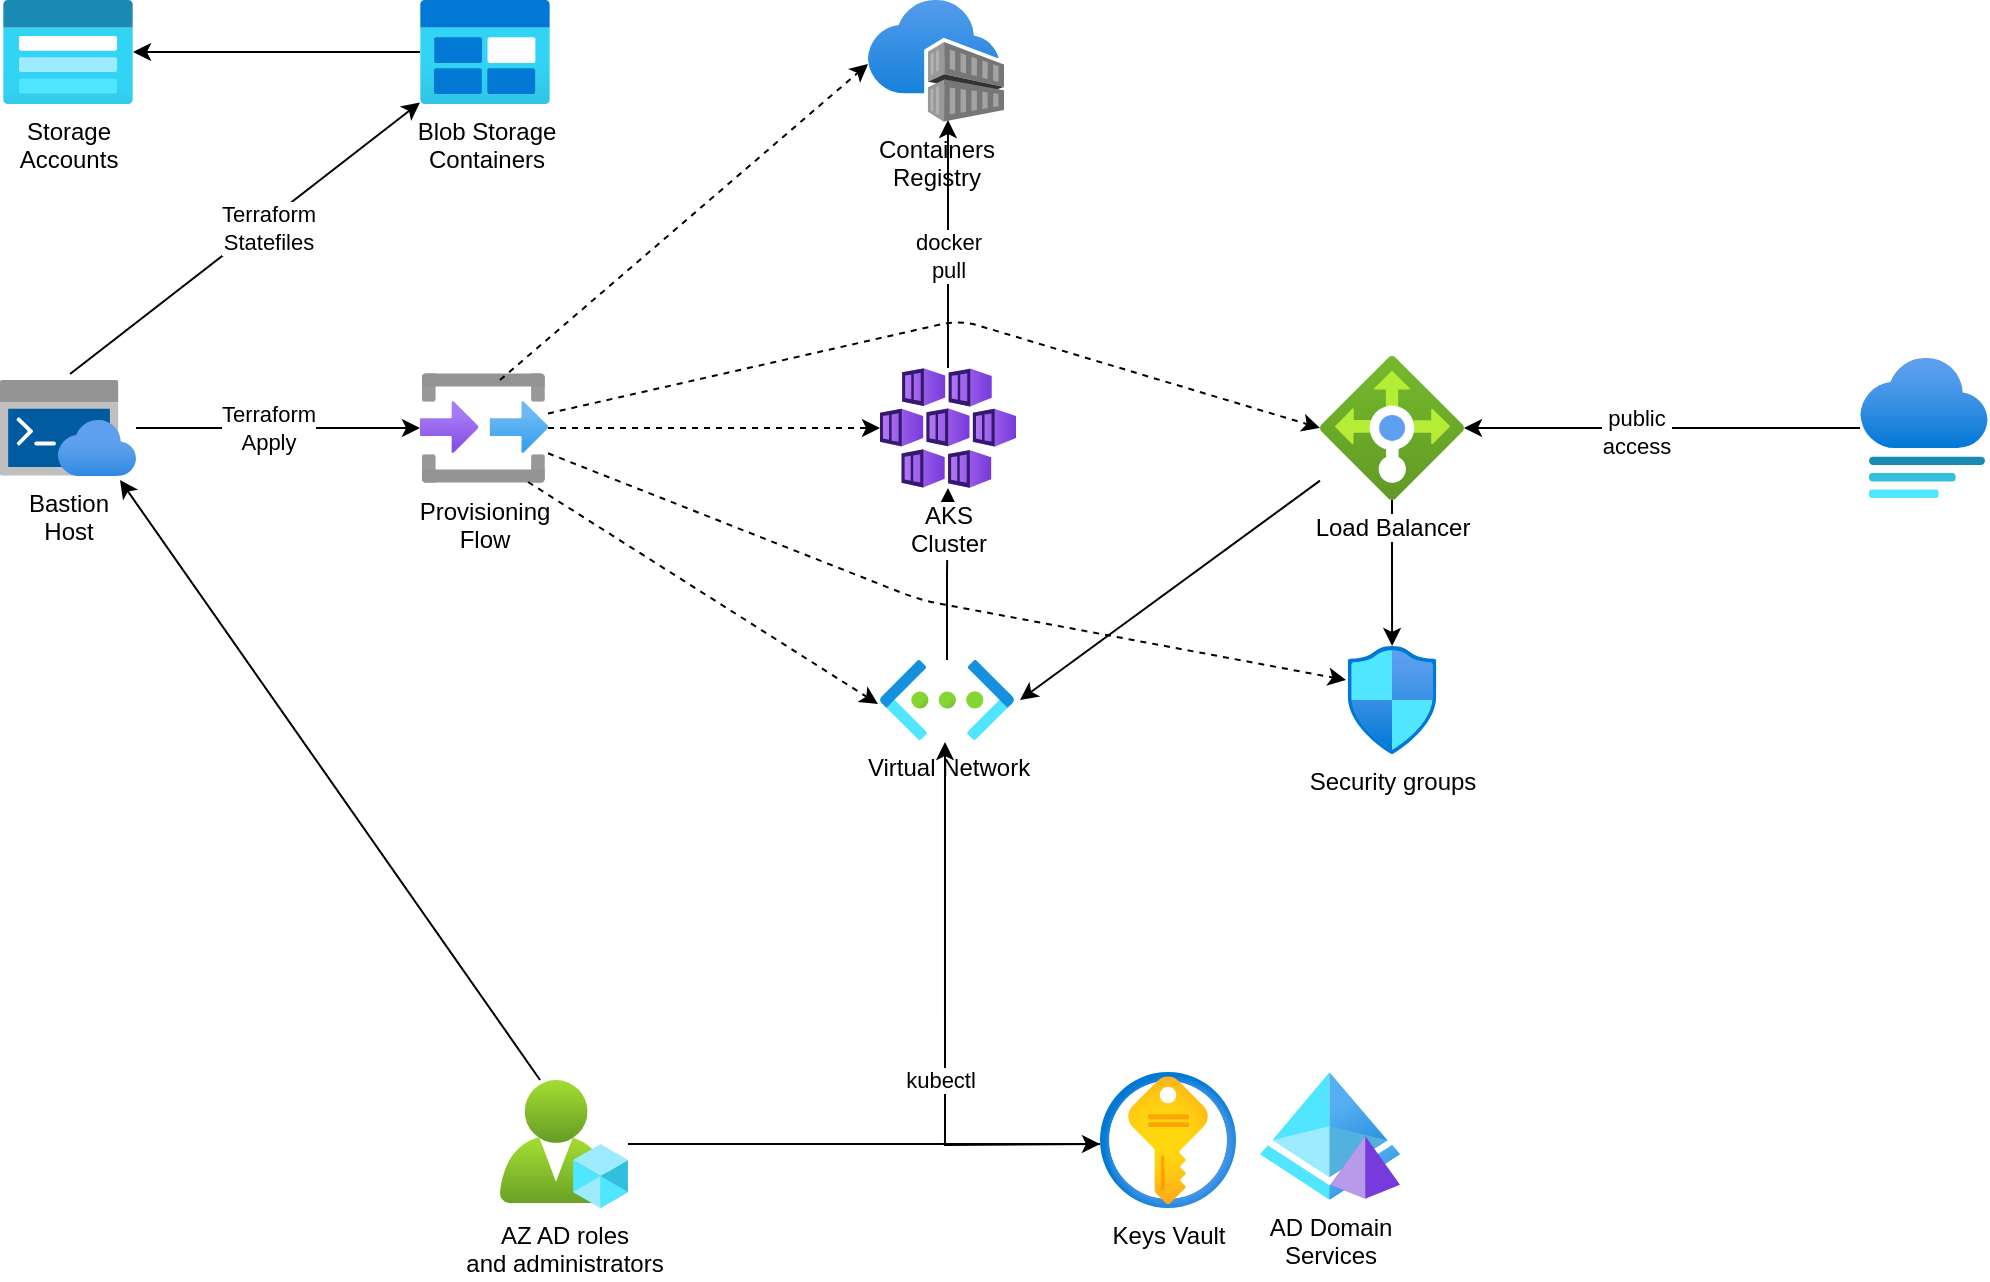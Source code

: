 <mxfile version="15.9.1" type="github" pages="3">
  <diagram id="QxWrpHbJSx02NSNL3kXk" name="Page-1">
    <mxGraphModel dx="946" dy="539" grid="1" gridSize="10" guides="1" tooltips="1" connect="1" arrows="1" fold="1" page="1" pageScale="1" pageWidth="850" pageHeight="1100" math="0" shadow="0">
      <root>
        <mxCell id="0" />
        <mxCell id="1" parent="0" />
        <mxCell id="arPpOaJSbTXaJ0a4Uy7O-32" style="edgeStyle=orthogonalEdgeStyle;rounded=0;orthogonalLoop=1;jettySize=auto;html=1;" parent="1" source="arPpOaJSbTXaJ0a4Uy7O-12" target="arPpOaJSbTXaJ0a4Uy7O-17" edge="1">
          <mxGeometry relative="1" as="geometry" />
        </mxCell>
        <mxCell id="arPpOaJSbTXaJ0a4Uy7O-12" value="Blob Storage&lt;br&gt;Containers" style="aspect=fixed;html=1;points=[];align=center;image;fontSize=12;image=img/lib/azure2/general/Blob_Block.svg;" parent="1" vertex="1">
          <mxGeometry x="310" y="80" width="65" height="52" as="geometry" />
        </mxCell>
        <mxCell id="arPpOaJSbTXaJ0a4Uy7O-34" style="edgeStyle=orthogonalEdgeStyle;rounded=0;orthogonalLoop=1;jettySize=auto;html=1;entryX=0;entryY=0.5;entryDx=0;entryDy=0;entryPerimeter=0;dashed=1;" parent="1" source="arPpOaJSbTXaJ0a4Uy7O-13" target="arPpOaJSbTXaJ0a4Uy7O-21" edge="1">
          <mxGeometry relative="1" as="geometry" />
        </mxCell>
        <mxCell id="arPpOaJSbTXaJ0a4Uy7O-56" style="edgeStyle=orthogonalEdgeStyle;orthogonalLoop=1;jettySize=auto;html=1;strokeColor=none;curved=1;" parent="1" source="arPpOaJSbTXaJ0a4Uy7O-13" target="arPpOaJSbTXaJ0a4Uy7O-46" edge="1">
          <mxGeometry relative="1" as="geometry">
            <Array as="points">
              <mxPoint x="342" y="210" />
              <mxPoint x="796" y="210" />
            </Array>
          </mxGeometry>
        </mxCell>
        <mxCell id="arPpOaJSbTXaJ0a4Uy7O-13" value="Provisioning&lt;br&gt;Flow" style="aspect=fixed;html=1;points=[];align=center;image;fontSize=12;image=img/lib/azure2/general/Input_Output.svg;" parent="1" vertex="1">
          <mxGeometry x="310" y="266.5" width="64" height="55.0" as="geometry" />
        </mxCell>
        <mxCell id="arPpOaJSbTXaJ0a4Uy7O-38" style="edgeStyle=orthogonalEdgeStyle;rounded=0;orthogonalLoop=1;jettySize=auto;html=1;" parent="1" source="arPpOaJSbTXaJ0a4Uy7O-14" target="arPpOaJSbTXaJ0a4Uy7O-21" edge="1">
          <mxGeometry relative="1" as="geometry" />
        </mxCell>
        <mxCell id="arPpOaJSbTXaJ0a4Uy7O-14" value="Virtual Network" style="aspect=fixed;html=1;points=[];align=center;image;fontSize=12;image=img/lib/azure2/networking/Virtual_Networks.svg;" parent="1" vertex="1">
          <mxGeometry x="540" y="410" width="67" height="40" as="geometry" />
        </mxCell>
        <mxCell id="arPpOaJSbTXaJ0a4Uy7O-29" style="edgeStyle=orthogonalEdgeStyle;rounded=0;orthogonalLoop=1;jettySize=auto;html=1;" parent="1" source="arPpOaJSbTXaJ0a4Uy7O-15" target="arPpOaJSbTXaJ0a4Uy7O-13" edge="1">
          <mxGeometry relative="1" as="geometry" />
        </mxCell>
        <mxCell id="arPpOaJSbTXaJ0a4Uy7O-43" value="Terraform&lt;br&gt;Apply" style="edgeLabel;html=1;align=center;verticalAlign=middle;resizable=0;points=[];" parent="arPpOaJSbTXaJ0a4Uy7O-29" vertex="1" connectable="0">
          <mxGeometry x="-0.07" y="-4" relative="1" as="geometry">
            <mxPoint y="-4" as="offset" />
          </mxGeometry>
        </mxCell>
        <mxCell id="arPpOaJSbTXaJ0a4Uy7O-15" value="Bastion&lt;br&gt;Host" style="aspect=fixed;html=1;points=[];align=center;image;fontSize=12;image=img/lib/azure2/preview/Azure_Cloud_Shell.svg;" parent="1" vertex="1">
          <mxGeometry x="100" y="270" width="68" height="48" as="geometry" />
        </mxCell>
        <mxCell id="arPpOaJSbTXaJ0a4Uy7O-16" value="Keys Vault" style="aspect=fixed;html=1;points=[];align=center;image;fontSize=12;image=img/lib/azure2/security/Key_Vaults.svg;" parent="1" vertex="1">
          <mxGeometry x="650" y="616" width="68" height="68" as="geometry" />
        </mxCell>
        <mxCell id="arPpOaJSbTXaJ0a4Uy7O-17" value="Storage&lt;br&gt;Accounts" style="aspect=fixed;html=1;points=[];align=center;image;fontSize=12;image=img/lib/azure2/storage/Storage_Accounts_Classic.svg;" parent="1" vertex="1">
          <mxGeometry x="101.5" y="80" width="65" height="52" as="geometry" />
        </mxCell>
        <mxCell id="arPpOaJSbTXaJ0a4Uy7O-26" style="edgeStyle=orthogonalEdgeStyle;rounded=0;orthogonalLoop=1;jettySize=auto;html=1;entryX=0.485;entryY=1.025;entryDx=0;entryDy=0;entryPerimeter=0;" parent="1" target="arPpOaJSbTXaJ0a4Uy7O-14" edge="1">
          <mxGeometry relative="1" as="geometry">
            <mxPoint x="650" y="652" as="sourcePoint" />
            <mxPoint x="674" y="380" as="targetPoint" />
          </mxGeometry>
        </mxCell>
        <mxCell id="arPpOaJSbTXaJ0a4Uy7O-27" value="kubectl" style="edgeLabel;html=1;align=center;verticalAlign=middle;resizable=0;points=[];" parent="arPpOaJSbTXaJ0a4Uy7O-26" vertex="1" connectable="0">
          <mxGeometry x="-0.212" y="3" relative="1" as="geometry">
            <mxPoint as="offset" />
          </mxGeometry>
        </mxCell>
        <mxCell id="arPpOaJSbTXaJ0a4Uy7O-20" value="Containers&lt;br&gt;Registry" style="aspect=fixed;html=1;points=[];align=center;image;fontSize=12;image=img/lib/azure2/containers/Container_Registries.svg;" parent="1" vertex="1">
          <mxGeometry x="534" y="80" width="68" height="61" as="geometry" />
        </mxCell>
        <mxCell id="arPpOaJSbTXaJ0a4Uy7O-37" style="edgeStyle=orthogonalEdgeStyle;rounded=0;orthogonalLoop=1;jettySize=auto;html=1;entryX=0.588;entryY=0.984;entryDx=0;entryDy=0;entryPerimeter=0;" parent="1" source="arPpOaJSbTXaJ0a4Uy7O-21" target="arPpOaJSbTXaJ0a4Uy7O-20" edge="1">
          <mxGeometry relative="1" as="geometry" />
        </mxCell>
        <mxCell id="arPpOaJSbTXaJ0a4Uy7O-40" value="docker&lt;br&gt;pull" style="edgeLabel;html=1;align=center;verticalAlign=middle;resizable=0;points=[];" parent="arPpOaJSbTXaJ0a4Uy7O-37" vertex="1" connectable="0">
          <mxGeometry x="-0.097" relative="1" as="geometry">
            <mxPoint as="offset" />
          </mxGeometry>
        </mxCell>
        <mxCell id="arPpOaJSbTXaJ0a4Uy7O-21" value="AKS&lt;br&gt;Cluster" style="aspect=fixed;html=1;points=[];align=center;image;fontSize=12;image=img/lib/azure2/containers/Kubernetes_Services.svg;" parent="1" vertex="1">
          <mxGeometry x="540" y="264" width="68" height="60" as="geometry" />
        </mxCell>
        <mxCell id="arPpOaJSbTXaJ0a4Uy7O-25" style="edgeStyle=orthogonalEdgeStyle;rounded=0;orthogonalLoop=1;jettySize=auto;html=1;" parent="1" source="arPpOaJSbTXaJ0a4Uy7O-24" edge="1">
          <mxGeometry relative="1" as="geometry">
            <mxPoint x="650" y="652" as="targetPoint" />
          </mxGeometry>
        </mxCell>
        <mxCell id="arPpOaJSbTXaJ0a4Uy7O-24" value="AZ AD roles&lt;br&gt;and administrators" style="aspect=fixed;html=1;points=[];align=center;image;fontSize=12;image=img/lib/azure2/intune/Azure_AD_Roles_and_Administrators.svg;" parent="1" vertex="1">
          <mxGeometry x="350" y="620" width="64" height="64" as="geometry" />
        </mxCell>
        <mxCell id="arPpOaJSbTXaJ0a4Uy7O-28" value="Security groups" style="aspect=fixed;html=1;points=[];align=center;image;fontSize=12;image=img/lib/azure2/networking/Network_Security_Groups.svg;" parent="1" vertex="1">
          <mxGeometry x="773.77" y="403" width="44.47" height="54" as="geometry" />
        </mxCell>
        <mxCell id="arPpOaJSbTXaJ0a4Uy7O-31" value="" style="endArrow=classic;html=1;exitX=0.515;exitY=-0.062;exitDx=0;exitDy=0;exitPerimeter=0;" parent="1" source="arPpOaJSbTXaJ0a4Uy7O-15" target="arPpOaJSbTXaJ0a4Uy7O-12" edge="1">
          <mxGeometry width="50" height="50" relative="1" as="geometry">
            <mxPoint x="160" y="250" as="sourcePoint" />
            <mxPoint x="210" y="200" as="targetPoint" />
          </mxGeometry>
        </mxCell>
        <mxCell id="arPpOaJSbTXaJ0a4Uy7O-33" value="Terraform&lt;br&gt;Statefiles" style="edgeLabel;html=1;align=center;verticalAlign=middle;resizable=0;points=[];" parent="arPpOaJSbTXaJ0a4Uy7O-31" vertex="1" connectable="0">
          <mxGeometry x="0.111" y="-3" relative="1" as="geometry">
            <mxPoint as="offset" />
          </mxGeometry>
        </mxCell>
        <mxCell id="arPpOaJSbTXaJ0a4Uy7O-35" value="" style="endArrow=classic;html=1;exitX=0.625;exitY=0.064;exitDx=0;exitDy=0;exitPerimeter=0;entryX=0;entryY=0.525;entryDx=0;entryDy=0;entryPerimeter=0;dashed=1;" parent="1" source="arPpOaJSbTXaJ0a4Uy7O-13" target="arPpOaJSbTXaJ0a4Uy7O-20" edge="1">
          <mxGeometry width="50" height="50" relative="1" as="geometry">
            <mxPoint x="410" y="230" as="sourcePoint" />
            <mxPoint x="460" y="180" as="targetPoint" />
          </mxGeometry>
        </mxCell>
        <mxCell id="arPpOaJSbTXaJ0a4Uy7O-36" value="" style="endArrow=classic;html=1;exitX=0.844;exitY=0.991;exitDx=0;exitDy=0;exitPerimeter=0;entryX=-0.015;entryY=0.55;entryDx=0;entryDy=0;entryPerimeter=0;dashed=1;" parent="1" source="arPpOaJSbTXaJ0a4Uy7O-13" target="arPpOaJSbTXaJ0a4Uy7O-14" edge="1">
          <mxGeometry width="50" height="50" relative="1" as="geometry">
            <mxPoint x="380" y="490" as="sourcePoint" />
            <mxPoint x="430" y="440" as="targetPoint" />
          </mxGeometry>
        </mxCell>
        <mxCell id="arPpOaJSbTXaJ0a4Uy7O-45" value="" style="endArrow=classic;html=1;exitX=0.313;exitY=0;exitDx=0;exitDy=0;exitPerimeter=0;" parent="1" source="arPpOaJSbTXaJ0a4Uy7O-24" edge="1">
          <mxGeometry width="50" height="50" relative="1" as="geometry">
            <mxPoint x="300" y="530" as="sourcePoint" />
            <mxPoint x="160" y="320" as="targetPoint" />
          </mxGeometry>
        </mxCell>
        <mxCell id="arPpOaJSbTXaJ0a4Uy7O-51" style="edgeStyle=orthogonalEdgeStyle;rounded=0;orthogonalLoop=1;jettySize=auto;html=1;" parent="1" source="arPpOaJSbTXaJ0a4Uy7O-46" target="arPpOaJSbTXaJ0a4Uy7O-28" edge="1">
          <mxGeometry relative="1" as="geometry" />
        </mxCell>
        <mxCell id="arPpOaJSbTXaJ0a4Uy7O-46" value="Load Balancer" style="aspect=fixed;html=1;points=[];align=center;image;fontSize=12;image=img/lib/azure2/networking/Load_Balancers.svg;" parent="1" vertex="1">
          <mxGeometry x="760" y="258" width="72" height="72" as="geometry" />
        </mxCell>
        <mxCell id="arPpOaJSbTXaJ0a4Uy7O-53" style="edgeStyle=orthogonalEdgeStyle;rounded=0;orthogonalLoop=1;jettySize=auto;html=1;" parent="1" source="arPpOaJSbTXaJ0a4Uy7O-49" target="arPpOaJSbTXaJ0a4Uy7O-46" edge="1">
          <mxGeometry relative="1" as="geometry" />
        </mxCell>
        <mxCell id="arPpOaJSbTXaJ0a4Uy7O-54" value="public&lt;br&gt;access" style="edgeLabel;html=1;align=center;verticalAlign=middle;resizable=0;points=[];" parent="arPpOaJSbTXaJ0a4Uy7O-53" vertex="1" connectable="0">
          <mxGeometry x="0.131" y="2" relative="1" as="geometry">
            <mxPoint as="offset" />
          </mxGeometry>
        </mxCell>
        <mxCell id="arPpOaJSbTXaJ0a4Uy7O-49" value="" style="aspect=fixed;html=1;points=[];align=center;image;fontSize=12;image=img/lib/azure2/general/Website_Staging.svg;" parent="1" vertex="1">
          <mxGeometry x="1030" y="259" width="64" height="70" as="geometry" />
        </mxCell>
        <mxCell id="arPpOaJSbTXaJ0a4Uy7O-55" value="" style="endArrow=classic;html=1;" parent="1" source="arPpOaJSbTXaJ0a4Uy7O-46" edge="1">
          <mxGeometry width="50" height="50" relative="1" as="geometry">
            <mxPoint x="690" y="350" as="sourcePoint" />
            <mxPoint x="610" y="430" as="targetPoint" />
          </mxGeometry>
        </mxCell>
        <mxCell id="arPpOaJSbTXaJ0a4Uy7O-57" value="" style="endArrow=classic;html=1;dashed=1;" parent="1" source="arPpOaJSbTXaJ0a4Uy7O-13" edge="1">
          <mxGeometry width="50" height="50" relative="1" as="geometry">
            <mxPoint x="460" y="260" as="sourcePoint" />
            <mxPoint x="760" y="294" as="targetPoint" />
            <Array as="points">
              <mxPoint x="580" y="240" />
            </Array>
          </mxGeometry>
        </mxCell>
        <mxCell id="arPpOaJSbTXaJ0a4Uy7O-58" value="" style="endArrow=classic;html=1;dashed=1;entryX=-0.017;entryY=0.315;entryDx=0;entryDy=0;entryPerimeter=0;" parent="1" source="arPpOaJSbTXaJ0a4Uy7O-13" target="arPpOaJSbTXaJ0a4Uy7O-28" edge="1">
          <mxGeometry width="50" height="50" relative="1" as="geometry">
            <mxPoint x="460" y="370" as="sourcePoint" />
            <mxPoint x="510" y="320" as="targetPoint" />
            <Array as="points">
              <mxPoint x="560" y="380" />
            </Array>
          </mxGeometry>
        </mxCell>
        <mxCell id="arPpOaJSbTXaJ0a4Uy7O-59" value="AD Domain&lt;br&gt;Services" style="aspect=fixed;html=1;points=[];align=center;image;fontSize=12;image=img/lib/azure2/identity/Azure_AD_Domain_Services.svg;" parent="1" vertex="1">
          <mxGeometry x="730" y="616" width="70" height="64" as="geometry" />
        </mxCell>
      </root>
    </mxGraphModel>
  </diagram>
  <diagram id="XTCzsETYQ_nK7lsiEKHq" name="Page-2">
    <mxGraphModel dx="1796" dy="1639" grid="1" gridSize="10" guides="1" tooltips="1" connect="1" arrows="1" fold="1" page="1" pageScale="1" pageWidth="850" pageHeight="1100" math="0" shadow="0">
      <root>
        <mxCell id="Ek67fh9RwJqJuXTqJOCP-0" />
        <mxCell id="Ek67fh9RwJqJuXTqJOCP-1" parent="Ek67fh9RwJqJuXTqJOCP-0" />
        <mxCell id="Ek67fh9RwJqJuXTqJOCP-3" value="Azure Cloud" style="points=[[0,0],[0.25,0],[0.5,0],[0.75,0],[1,0],[1,0.25],[1,0.5],[1,0.75],[1,1],[0.75,1],[0.5,1],[0.25,1],[0,1],[0,0.75],[0,0.5],[0,0.25]];outlineConnect=0;gradientColor=none;html=1;whiteSpace=wrap;fontSize=12;fontStyle=0;shape=mxgraph.aws4.group;grIcon=mxgraph.aws4.group_aws_cloud;strokeColor=#232F3E;fillColor=none;verticalAlign=top;align=left;spacingLeft=30;fontColor=#232F3E;dashed=0;" parent="Ek67fh9RwJqJuXTqJOCP-1" vertex="1">
          <mxGeometry x="40" y="20" width="1070" height="730" as="geometry" />
        </mxCell>
        <mxCell id="Ek67fh9RwJqJuXTqJOCP-4" value="Virtual Network" style="fillColor=none;strokeColor=#147EBA;dashed=1;verticalAlign=top;fontStyle=0;fontColor=#147EBA;labelBackgroundColor=default;" parent="Ek67fh9RwJqJuXTqJOCP-1" vertex="1">
          <mxGeometry x="460" y="60" width="410" height="670" as="geometry" />
        </mxCell>
        <mxCell id="Ek67fh9RwJqJuXTqJOCP-11" style="edgeStyle=orthogonalEdgeStyle;rounded=0;orthogonalLoop=1;jettySize=auto;html=1;labelBackgroundColor=default;fontColor=default;strokeColor=default;" parent="Ek67fh9RwJqJuXTqJOCP-1" edge="1">
          <mxGeometry relative="1" as="geometry">
            <mxPoint x="190" y="186" as="sourcePoint" />
            <mxPoint x="290" y="186" as="targetPoint" />
          </mxGeometry>
        </mxCell>
        <mxCell id="Ek67fh9RwJqJuXTqJOCP-5" value="Bastion Machine&lt;br&gt;192.168.2.118" style="aspect=fixed;html=1;points=[];align=center;image;fontSize=12;image=img/lib/azure2/compute/Virtual_Machine.svg;labelBackgroundColor=default;fontColor=default;" parent="Ek67fh9RwJqJuXTqJOCP-1" vertex="1">
          <mxGeometry x="120" y="160" width="69" height="64" as="geometry" />
        </mxCell>
        <mxCell id="Ek67fh9RwJqJuXTqJOCP-24" style="edgeStyle=orthogonalEdgeStyle;rounded=0;orthogonalLoop=1;jettySize=auto;html=1;labelBackgroundColor=default;fontColor=default;strokeColor=default;entryX=0.5;entryY=-0.024;entryDx=0;entryDy=0;entryPerimeter=0;" parent="Ek67fh9RwJqJuXTqJOCP-1" source="Ek67fh9RwJqJuXTqJOCP-7" target="Ek67fh9RwJqJuXTqJOCP-16" edge="1">
          <mxGeometry relative="1" as="geometry">
            <Array as="points">
              <mxPoint x="250" y="200" />
              <mxPoint x="250" y="504" />
            </Array>
          </mxGeometry>
        </mxCell>
        <mxCell id="Ek67fh9RwJqJuXTqJOCP-25" value="Store&lt;br&gt;/&lt;br&gt;Retrieve" style="edgeLabel;html=1;align=center;verticalAlign=middle;resizable=0;points=[];fontColor=default;" parent="Ek67fh9RwJqJuXTqJOCP-24" vertex="1" connectable="0">
          <mxGeometry x="-0.459" relative="1" as="geometry">
            <mxPoint as="offset" />
          </mxGeometry>
        </mxCell>
        <mxCell id="vy5yG4a2ceTUMoL0-SLz-1" style="edgeStyle=orthogonalEdgeStyle;rounded=0;orthogonalLoop=1;jettySize=auto;html=1;entryX=-0.004;entryY=0.22;entryDx=0;entryDy=0;entryPerimeter=0;" parent="Ek67fh9RwJqJuXTqJOCP-1" source="Ek67fh9RwJqJuXTqJOCP-7" target="Ek67fh9RwJqJuXTqJOCP-64" edge="1">
          <mxGeometry relative="1" as="geometry" />
        </mxCell>
        <mxCell id="vy5yG4a2ceTUMoL0-SLz-5" value="provision" style="edgeLabel;html=1;align=center;verticalAlign=middle;resizable=0;points=[];" parent="vy5yG4a2ceTUMoL0-SLz-1" vertex="1" connectable="0">
          <mxGeometry x="0.027" y="-1" relative="1" as="geometry">
            <mxPoint x="-1" as="offset" />
          </mxGeometry>
        </mxCell>
        <mxCell id="Ek67fh9RwJqJuXTqJOCP-7" value="Terraform&lt;br&gt;Provisioner&lt;br&gt;Scripts" style="aspect=fixed;html=1;points=[];align=center;image;fontSize=12;image=img/lib/azure2/general/Powershell.svg;labelBackgroundColor=default;fontColor=default;" parent="Ek67fh9RwJqJuXTqJOCP-1" vertex="1">
          <mxGeometry x="290" y="160" width="65" height="52" as="geometry" />
        </mxCell>
        <mxCell id="Ek67fh9RwJqJuXTqJOCP-9" style="edgeStyle=orthogonalEdgeStyle;rounded=0;orthogonalLoop=1;jettySize=auto;html=1;entryX=0.423;entryY=0;entryDx=0;entryDy=0;entryPerimeter=0;fontColor=default;strokeColor=default;labelBackgroundColor=default;" parent="Ek67fh9RwJqJuXTqJOCP-1" source="Ek67fh9RwJqJuXTqJOCP-8" target="Ek67fh9RwJqJuXTqJOCP-7" edge="1">
          <mxGeometry relative="1" as="geometry" />
        </mxCell>
        <mxCell id="Ek67fh9RwJqJuXTqJOCP-10" value="Download&lt;br&gt;modules" style="edgeLabel;html=1;align=center;verticalAlign=middle;resizable=0;points=[];fontColor=default;labelBackgroundColor=default;" parent="Ek67fh9RwJqJuXTqJOCP-9" vertex="1" connectable="0">
          <mxGeometry x="-0.25" relative="1" as="geometry">
            <mxPoint x="-7" y="-55" as="offset" />
          </mxGeometry>
        </mxCell>
        <mxCell id="Ek67fh9RwJqJuXTqJOCP-8" value="Terraform&lt;br&gt;Registry" style="ellipse;shape=cloud;whiteSpace=wrap;html=1;labelBackgroundColor=default;fillColor=#fff2cc;strokeColor=#d6b656;fontColor=default;" parent="Ek67fh9RwJqJuXTqJOCP-1" vertex="1">
          <mxGeometry x="270" y="-100" width="95" height="60" as="geometry" />
        </mxCell>
        <mxCell id="Ek67fh9RwJqJuXTqJOCP-12" value="" style="endArrow=classic;html=1;rounded=0;labelBackgroundColor=default;fontColor=default;strokeColor=default;entryX=0.815;entryY=0;entryDx=0;entryDy=0;entryPerimeter=0;" parent="Ek67fh9RwJqJuXTqJOCP-1" target="Ek67fh9RwJqJuXTqJOCP-7" edge="1">
          <mxGeometry width="50" height="50" relative="1" as="geometry">
            <mxPoint x="343" y="-50" as="sourcePoint" />
            <mxPoint x="510" y="-80" as="targetPoint" />
          </mxGeometry>
        </mxCell>
        <mxCell id="Ek67fh9RwJqJuXTqJOCP-13" value="Resource group" style="fillColor=none;strokeColor=#5A6C86;dashed=1;verticalAlign=top;fontStyle=0;fontColor=#5A6C86;labelBackgroundColor=default;" parent="Ek67fh9RwJqJuXTqJOCP-1" vertex="1">
          <mxGeometry x="60" y="310" width="360" height="430" as="geometry" />
        </mxCell>
        <mxCell id="Ek67fh9RwJqJuXTqJOCP-14" value="Storage Account" style="points=[[0,0],[0.25,0],[0.5,0],[0.75,0],[1,0],[1,0.25],[1,0.5],[1,0.75],[1,1],[0.75,1],[0.5,1],[0.25,1],[0,1],[0,0.75],[0,0.5],[0,0.25]];outlineConnect=0;gradientColor=none;html=1;whiteSpace=wrap;fontSize=12;fontStyle=0;shape=mxgraph.aws4.group;grIcon=mxgraph.aws4.group_on_premise;strokeColor=#5A6C86;fillColor=none;verticalAlign=top;align=left;spacingLeft=30;fontColor=#5A6C86;dashed=0;labelBackgroundColor=default;" parent="Ek67fh9RwJqJuXTqJOCP-1" vertex="1">
          <mxGeometry x="80" y="350" width="320" height="380" as="geometry" />
        </mxCell>
        <mxCell id="vy5yG4a2ceTUMoL0-SLz-4" style="edgeStyle=orthogonalEdgeStyle;rounded=0;orthogonalLoop=1;jettySize=auto;html=1;entryX=0.5;entryY=0;entryDx=0;entryDy=0;entryPerimeter=0;dashed=1;" parent="Ek67fh9RwJqJuXTqJOCP-1" source="Ek67fh9RwJqJuXTqJOCP-16" target="Ek67fh9RwJqJuXTqJOCP-20" edge="1">
          <mxGeometry relative="1" as="geometry" />
        </mxCell>
        <mxCell id="Ek67fh9RwJqJuXTqJOCP-16" value="Container&lt;br&gt;Blob Storage" style="sketch=0;aspect=fixed;html=1;points=[];align=center;image;fontSize=12;image=img/lib/mscae/BlobBlock.svg;labelBackgroundColor=default;fontColor=default;strokeColor=default;fillColor=default;" parent="Ek67fh9RwJqJuXTqJOCP-1" vertex="1">
          <mxGeometry x="220" y="517.6" width="60" height="50.4" as="geometry" />
        </mxCell>
        <mxCell id="Ek67fh9RwJqJuXTqJOCP-18" value="Terraform&lt;br&gt;State File&lt;br&gt;ClientA" style="verticalLabelPosition=bottom;html=1;verticalAlign=top;align=center;strokeColor=none;fillColor=#00BEF2;shape=mxgraph.azure.storage_blob;labelBackgroundColor=default;fontColor=default;" parent="Ek67fh9RwJqJuXTqJOCP-1" vertex="1">
          <mxGeometry x="130" y="420" width="40" height="27" as="geometry" />
        </mxCell>
        <mxCell id="Ek67fh9RwJqJuXTqJOCP-19" value="Terraform&lt;br&gt;State File&lt;br&gt;ClientB" style="verticalLabelPosition=bottom;html=1;verticalAlign=top;align=center;strokeColor=none;fillColor=#00BEF2;shape=mxgraph.azure.storage_blob;labelBackgroundColor=default;fontColor=default;" parent="Ek67fh9RwJqJuXTqJOCP-1" vertex="1">
          <mxGeometry x="325" y="420" width="40" height="30" as="geometry" />
        </mxCell>
        <mxCell id="Ek67fh9RwJqJuXTqJOCP-20" value="Terraform&lt;br&gt;State File&lt;br&gt;ClientC" style="verticalLabelPosition=bottom;html=1;verticalAlign=top;align=center;strokeColor=none;fillColor=#00BEF2;shape=mxgraph.azure.storage_blob;labelBackgroundColor=default;fontColor=default;" parent="Ek67fh9RwJqJuXTqJOCP-1" vertex="1">
          <mxGeometry x="230" y="640" width="40" height="30" as="geometry" />
        </mxCell>
        <mxCell id="Ek67fh9RwJqJuXTqJOCP-27" value="" style="aspect=fixed;html=1;points=[];align=center;image;fontSize=12;image=img/lib/azure2/networking/Virtual_Networks.svg;labelBackgroundColor=default;fontColor=default;strokeColor=default;fillColor=default;" parent="Ek67fh9RwJqJuXTqJOCP-1" vertex="1">
          <mxGeometry x="463" y="59.5" width="51.09" height="30.5" as="geometry" />
        </mxCell>
        <mxCell id="Ek67fh9RwJqJuXTqJOCP-28" value="Network security group" style="points=[[0,0],[0.25,0],[0.5,0],[0.75,0],[1,0],[1,0.25],[1,0.5],[1,0.75],[1,1],[0.75,1],[0.5,1],[0.25,1],[0,1],[0,0.75],[0,0.5],[0,0.25]];outlineConnect=0;gradientColor=none;html=1;whiteSpace=wrap;fontSize=12;fontStyle=0;shape=mxgraph.aws4.group;grIcon=mxgraph.aws4.group_security_group;grStroke=0;strokeColor=#147EBA;fillColor=#E6F2F8;verticalAlign=top;align=left;spacingLeft=30;fontColor=#147EBA;dashed=0;labelBackgroundColor=default;" parent="Ek67fh9RwJqJuXTqJOCP-1" vertex="1">
          <mxGeometry x="470" y="110" width="390" height="610" as="geometry" />
        </mxCell>
        <mxCell id="Ek67fh9RwJqJuXTqJOCP-29" value="" style="sketch=0;aspect=fixed;html=1;points=[];align=center;image;fontSize=12;image=img/lib/mscae/Network_Security_Groups_Classic.svg;labelBackgroundColor=default;fontColor=default;strokeColor=default;fillColor=default;" parent="Ek67fh9RwJqJuXTqJOCP-1" vertex="1">
          <mxGeometry x="823" y="670" width="37" height="50" as="geometry" />
        </mxCell>
        <mxCell id="Ek67fh9RwJqJuXTqJOCP-53" style="edgeStyle=orthogonalEdgeStyle;rounded=0;orthogonalLoop=1;jettySize=auto;html=1;entryX=0.985;entryY=0.441;entryDx=0;entryDy=0;entryPerimeter=0;labelBackgroundColor=default;fontColor=default;strokeColor=default;" parent="Ek67fh9RwJqJuXTqJOCP-1" source="Ek67fh9RwJqJuXTqJOCP-30" target="Ek67fh9RwJqJuXTqJOCP-52" edge="1">
          <mxGeometry relative="1" as="geometry" />
        </mxCell>
        <mxCell id="Ek67fh9RwJqJuXTqJOCP-30" value="AKS Cluster" style="aspect=fixed;html=1;points=[];align=center;image;fontSize=12;image=img/lib/azure2/containers/Kubernetes_Services.svg;labelBackgroundColor=default;fontColor=default;strokeColor=default;fillColor=default;" parent="Ek67fh9RwJqJuXTqJOCP-1" vertex="1">
          <mxGeometry x="644" y="160" width="68" height="60" as="geometry" />
        </mxCell>
        <mxCell id="Ek67fh9RwJqJuXTqJOCP-37" style="edgeStyle=orthogonalEdgeStyle;rounded=0;orthogonalLoop=1;jettySize=auto;html=1;labelBackgroundColor=default;fontColor=default;strokeColor=default;" parent="Ek67fh9RwJqJuXTqJOCP-1" target="Ek67fh9RwJqJuXTqJOCP-32" edge="1">
          <mxGeometry relative="1" as="geometry">
            <mxPoint x="562" y="290" as="sourcePoint" />
            <Array as="points">
              <mxPoint x="562" y="270" />
              <mxPoint x="760" y="270" />
              <mxPoint x="760" y="80" />
            </Array>
          </mxGeometry>
        </mxCell>
        <mxCell id="Ek67fh9RwJqJuXTqJOCP-32" value="Containers&lt;br&gt;Registry" style="aspect=fixed;html=1;points=[];align=center;image;fontSize=12;image=img/lib/azure2/containers/Container_Registries.svg;labelBackgroundColor=default;fontColor=default;strokeColor=default;fillColor=default;" parent="Ek67fh9RwJqJuXTqJOCP-1" vertex="1">
          <mxGeometry x="980" y="49" width="68" height="61" as="geometry" />
        </mxCell>
        <mxCell id="Ek67fh9RwJqJuXTqJOCP-36" style="edgeStyle=orthogonalEdgeStyle;rounded=0;orthogonalLoop=1;jettySize=auto;html=1;labelBackgroundColor=default;fontColor=default;strokeColor=default;" parent="Ek67fh9RwJqJuXTqJOCP-1" target="Ek67fh9RwJqJuXTqJOCP-32" edge="1">
          <mxGeometry relative="1" as="geometry">
            <mxPoint x="663" y="290" as="sourcePoint" />
            <Array as="points">
              <mxPoint x="663" y="270" />
              <mxPoint x="760" y="270" />
              <mxPoint x="760" y="80" />
            </Array>
          </mxGeometry>
        </mxCell>
        <mxCell id="Ek67fh9RwJqJuXTqJOCP-35" style="edgeStyle=orthogonalEdgeStyle;rounded=0;orthogonalLoop=1;jettySize=auto;html=1;labelBackgroundColor=default;fontColor=default;strokeColor=default;" parent="Ek67fh9RwJqJuXTqJOCP-1" target="Ek67fh9RwJqJuXTqJOCP-32" edge="1">
          <mxGeometry relative="1" as="geometry">
            <mxPoint x="762" y="290" as="sourcePoint" />
            <Array as="points">
              <mxPoint x="762" y="80" />
            </Array>
          </mxGeometry>
        </mxCell>
        <mxCell id="Ek67fh9RwJqJuXTqJOCP-40" value="Namespace1" style="fillColor=none;strokeColor=#5A6C86;dashed=1;verticalAlign=top;fontStyle=0;fontColor=#5A6C86;labelBackgroundColor=default;" parent="Ek67fh9RwJqJuXTqJOCP-1" vertex="1">
          <mxGeometry x="490" y="410" width="170" height="180" as="geometry" />
        </mxCell>
        <mxCell id="Ek67fh9RwJqJuXTqJOCP-41" value="Namespace2" style="fillColor=none;strokeColor=#5A6C86;dashed=1;verticalAlign=top;fontStyle=0;fontColor=#5A6C86;labelBackgroundColor=default;" parent="Ek67fh9RwJqJuXTqJOCP-1" vertex="1">
          <mxGeometry x="680" y="410" width="170" height="180" as="geometry" />
        </mxCell>
        <mxCell id="Ek67fh9RwJqJuXTqJOCP-42" value="Pod" style="sketch=0;html=1;dashed=0;whitespace=wrap;fillColor=#2875E2;strokeColor=#ffffff;points=[[0.005,0.63,0],[0.1,0.2,0],[0.9,0.2,0],[0.5,0,0],[0.995,0.63,0],[0.72,0.99,0],[0.5,1,0],[0.28,0.99,0]];shape=mxgraph.kubernetes.icon;prIcon=pod;labelBackgroundColor=default;fontColor=default;" parent="Ek67fh9RwJqJuXTqJOCP-1" vertex="1">
          <mxGeometry x="510" y="457" width="50" height="48" as="geometry" />
        </mxCell>
        <mxCell id="Ek67fh9RwJqJuXTqJOCP-43" value="Pod" style="sketch=0;html=1;dashed=0;whitespace=wrap;fillColor=#2875E2;strokeColor=#ffffff;points=[[0.005,0.63,0],[0.1,0.2,0],[0.9,0.2,0],[0.5,0,0],[0.995,0.63,0],[0.72,0.99,0],[0.5,1,0],[0.28,0.99,0]];shape=mxgraph.kubernetes.icon;prIcon=pod;labelBackgroundColor=default;fontColor=default;" parent="Ek67fh9RwJqJuXTqJOCP-1" vertex="1">
          <mxGeometry x="510" y="520" width="50" height="48" as="geometry" />
        </mxCell>
        <mxCell id="Ek67fh9RwJqJuXTqJOCP-45" value="Pod" style="sketch=0;html=1;dashed=0;whitespace=wrap;fillColor=#2875E2;strokeColor=#ffffff;points=[[0.005,0.63,0],[0.1,0.2,0],[0.9,0.2,0],[0.5,0,0],[0.995,0.63,0],[0.72,0.99,0],[0.5,1,0],[0.28,0.99,0]];shape=mxgraph.kubernetes.icon;prIcon=pod;labelBackgroundColor=default;fontColor=default;" parent="Ek67fh9RwJqJuXTqJOCP-1" vertex="1">
          <mxGeometry x="594" y="457" width="50" height="48" as="geometry" />
        </mxCell>
        <mxCell id="Ek67fh9RwJqJuXTqJOCP-46" value="Pod" style="sketch=0;html=1;dashed=0;whitespace=wrap;fillColor=#2875E2;strokeColor=#ffffff;points=[[0.005,0.63,0],[0.1,0.2,0],[0.9,0.2,0],[0.5,0,0],[0.995,0.63,0],[0.72,0.99,0],[0.5,1,0],[0.28,0.99,0]];shape=mxgraph.kubernetes.icon;prIcon=pod;labelBackgroundColor=default;fontColor=default;" parent="Ek67fh9RwJqJuXTqJOCP-1" vertex="1">
          <mxGeometry x="594" y="520" width="50" height="48" as="geometry" />
        </mxCell>
        <mxCell id="Ek67fh9RwJqJuXTqJOCP-48" value="Pod" style="sketch=0;html=1;dashed=0;whitespace=wrap;fillColor=#2875E2;strokeColor=#ffffff;points=[[0.005,0.63,0],[0.1,0.2,0],[0.9,0.2,0],[0.5,0,0],[0.995,0.63,0],[0.72,0.99,0],[0.5,1,0],[0.28,0.99,0]];shape=mxgraph.kubernetes.icon;prIcon=pod;labelBackgroundColor=default;fontColor=default;" parent="Ek67fh9RwJqJuXTqJOCP-1" vertex="1">
          <mxGeometry x="699" y="457" width="50" height="48" as="geometry" />
        </mxCell>
        <mxCell id="Ek67fh9RwJqJuXTqJOCP-49" value="Pod" style="sketch=0;html=1;dashed=0;whitespace=wrap;fillColor=#2875E2;strokeColor=#ffffff;points=[[0.005,0.63,0],[0.1,0.2,0],[0.9,0.2,0],[0.5,0,0],[0.995,0.63,0],[0.72,0.99,0],[0.5,1,0],[0.28,0.99,0]];shape=mxgraph.kubernetes.icon;prIcon=pod;labelBackgroundColor=default;fontColor=default;" parent="Ek67fh9RwJqJuXTqJOCP-1" vertex="1">
          <mxGeometry x="699" y="520" width="50" height="48" as="geometry" />
        </mxCell>
        <mxCell id="Ek67fh9RwJqJuXTqJOCP-50" value="Pod" style="sketch=0;html=1;dashed=0;whitespace=wrap;fillColor=#2875E2;strokeColor=#ffffff;points=[[0.005,0.63,0],[0.1,0.2,0],[0.9,0.2,0],[0.5,0,0],[0.995,0.63,0],[0.72,0.99,0],[0.5,1,0],[0.28,0.99,0]];shape=mxgraph.kubernetes.icon;prIcon=pod;labelBackgroundColor=default;fontColor=default;" parent="Ek67fh9RwJqJuXTqJOCP-1" vertex="1">
          <mxGeometry x="773" y="457" width="50" height="48" as="geometry" />
        </mxCell>
        <mxCell id="Ek67fh9RwJqJuXTqJOCP-52" value="Availabiity&lt;br&gt;Sets" style="aspect=fixed;html=1;points=[];align=center;image;fontSize=12;image=img/lib/azure2/compute/Availability_Sets.svg;labelBackgroundColor=default;fontColor=default;strokeColor=default;fillColor=default;" parent="Ek67fh9RwJqJuXTqJOCP-1" vertex="1">
          <mxGeometry x="492" y="160" width="68" height="68" as="geometry" />
        </mxCell>
        <mxCell id="Ek67fh9RwJqJuXTqJOCP-54" value="WorkerA" style="aspect=fixed;html=1;points=[];align=center;image;fontSize=12;image=img/lib/azure2/compute/Virtual_Machine.svg;labelBackgroundColor=default;fontColor=default;strokeColor=default;fillColor=default;" parent="Ek67fh9RwJqJuXTqJOCP-1" vertex="1">
          <mxGeometry x="530" y="286" width="69" height="64" as="geometry" />
        </mxCell>
        <mxCell id="Ek67fh9RwJqJuXTqJOCP-55" value="WorkerB" style="aspect=fixed;html=1;points=[];align=center;image;fontSize=12;image=img/lib/azure2/compute/Virtual_Machine.svg;labelBackgroundColor=default;fontColor=default;strokeColor=default;fillColor=default;" parent="Ek67fh9RwJqJuXTqJOCP-1" vertex="1">
          <mxGeometry x="630" y="286" width="69" height="64" as="geometry" />
        </mxCell>
        <mxCell id="Ek67fh9RwJqJuXTqJOCP-56" value="WorkerC" style="aspect=fixed;html=1;points=[];align=center;image;fontSize=12;image=img/lib/azure2/compute/Virtual_Machine.svg;labelBackgroundColor=default;fontColor=default;strokeColor=default;fillColor=default;" parent="Ek67fh9RwJqJuXTqJOCP-1" vertex="1">
          <mxGeometry x="730" y="286" width="69" height="64" as="geometry" />
        </mxCell>
        <mxCell id="Ek67fh9RwJqJuXTqJOCP-57" value="" style="endArrow=classic;html=1;rounded=0;labelBackgroundColor=default;fontColor=default;strokeColor=default;exitX=0.985;exitY=0.735;exitDx=0;exitDy=0;exitPerimeter=0;entryX=0.406;entryY=0;entryDx=0;entryDy=0;entryPerimeter=0;dashed=1;" parent="Ek67fh9RwJqJuXTqJOCP-1" source="Ek67fh9RwJqJuXTqJOCP-52" target="Ek67fh9RwJqJuXTqJOCP-54" edge="1">
          <mxGeometry width="50" height="50" relative="1" as="geometry">
            <mxPoint x="600" y="290" as="sourcePoint" />
            <mxPoint x="650" y="240" as="targetPoint" />
          </mxGeometry>
        </mxCell>
        <mxCell id="Ek67fh9RwJqJuXTqJOCP-58" value="" style="endArrow=classic;html=1;rounded=0;labelBackgroundColor=default;fontColor=default;strokeColor=default;entryX=0.029;entryY=0;entryDx=0;entryDy=0;entryPerimeter=0;exitX=0.985;exitY=0.706;exitDx=0;exitDy=0;exitPerimeter=0;dashed=1;" parent="Ek67fh9RwJqJuXTqJOCP-1" source="Ek67fh9RwJqJuXTqJOCP-52" target="Ek67fh9RwJqJuXTqJOCP-55" edge="1">
          <mxGeometry width="50" height="50" relative="1" as="geometry">
            <mxPoint x="568.98" y="219.98" as="sourcePoint" />
            <mxPoint x="568.014" y="296" as="targetPoint" />
          </mxGeometry>
        </mxCell>
        <mxCell id="Ek67fh9RwJqJuXTqJOCP-59" value="" style="endArrow=classic;html=1;rounded=0;labelBackgroundColor=default;fontColor=default;strokeColor=default;entryX=0.029;entryY=0;entryDx=0;entryDy=0;entryPerimeter=0;exitX=1;exitY=0.588;exitDx=0;exitDy=0;exitPerimeter=0;dashed=1;" parent="Ek67fh9RwJqJuXTqJOCP-1" source="Ek67fh9RwJqJuXTqJOCP-52" target="Ek67fh9RwJqJuXTqJOCP-56" edge="1">
          <mxGeometry width="50" height="50" relative="1" as="geometry">
            <mxPoint x="568.98" y="218.008" as="sourcePoint" />
            <mxPoint x="642.001" y="296" as="targetPoint" />
          </mxGeometry>
        </mxCell>
        <mxCell id="Ek67fh9RwJqJuXTqJOCP-60" value="" style="aspect=fixed;html=1;points=[];align=center;image;fontSize=12;image=img/lib/azure2/compute/Disks.svg;labelBackgroundColor=default;fontColor=default;strokeColor=default;fillColor=default;" parent="Ek67fh9RwJqJuXTqJOCP-1" vertex="1">
          <mxGeometry x="560" y="604" width="57.0" height="56.0" as="geometry" />
        </mxCell>
        <mxCell id="Ek67fh9RwJqJuXTqJOCP-61" value="" style="aspect=fixed;html=1;points=[];align=center;image;fontSize=12;image=img/lib/azure2/compute/Disks.svg;labelBackgroundColor=default;fontColor=default;strokeColor=default;fillColor=default;" parent="Ek67fh9RwJqJuXTqJOCP-1" vertex="1">
          <mxGeometry x="630" y="604" width="57.0" height="56.0" as="geometry" />
        </mxCell>
        <mxCell id="Ek67fh9RwJqJuXTqJOCP-62" value="" style="aspect=fixed;html=1;points=[];align=center;image;fontSize=12;image=img/lib/azure2/compute/Disks.svg;labelBackgroundColor=default;fontColor=default;strokeColor=default;fillColor=default;" parent="Ek67fh9RwJqJuXTqJOCP-1" vertex="1">
          <mxGeometry x="699" y="604" width="57.0" height="56.0" as="geometry" />
        </mxCell>
        <mxCell id="Ek67fh9RwJqJuXTqJOCP-63" value="Storage disks" style="text;html=1;strokeColor=#82b366;fillColor=#d5e8d4;align=center;verticalAlign=middle;whiteSpace=wrap;rounded=0;labelBackgroundColor=default;fontColor=default;" parent="Ek67fh9RwJqJuXTqJOCP-1" vertex="1">
          <mxGeometry x="560" y="670" width="200" height="30" as="geometry" />
        </mxCell>
        <mxCell id="Ek67fh9RwJqJuXTqJOCP-64" value="Resource group" style="fillColor=none;strokeColor=#5A6C86;dashed=1;verticalAlign=top;fontStyle=0;fontColor=#5A6C86;labelBackgroundColor=default;" parent="Ek67fh9RwJqJuXTqJOCP-1" vertex="1">
          <mxGeometry x="440" y="30" width="520" height="710" as="geometry" />
        </mxCell>
        <mxCell id="Ek67fh9RwJqJuXTqJOCP-66" style="edgeStyle=orthogonalEdgeStyle;rounded=0;orthogonalLoop=1;jettySize=auto;html=1;entryX=0.98;entryY=0.48;entryDx=0;entryDy=0;entryPerimeter=0;labelBackgroundColor=default;fontColor=default;strokeColor=default;" parent="Ek67fh9RwJqJuXTqJOCP-1" source="Ek67fh9RwJqJuXTqJOCP-65" edge="1">
          <mxGeometry relative="1" as="geometry">
            <mxPoint x="939" y="376" as="targetPoint" />
          </mxGeometry>
        </mxCell>
        <mxCell id="Ek67fh9RwJqJuXTqJOCP-65" value="Public IP&lt;br&gt;for&lt;br&gt;Ingress Controller" style="aspect=fixed;html=1;points=[];align=center;image;fontSize=12;image=img/lib/azure2/networking/Public_IP_Addresses.svg;labelBackgroundColor=default;fontColor=default;strokeColor=default;fillColor=default;" parent="Ek67fh9RwJqJuXTqJOCP-1" vertex="1">
          <mxGeometry x="1020" y="350" width="65" height="52" as="geometry" />
        </mxCell>
        <mxCell id="Ek67fh9RwJqJuXTqJOCP-68" style="edgeStyle=orthogonalEdgeStyle;rounded=0;orthogonalLoop=1;jettySize=auto;html=1;labelBackgroundColor=default;fontColor=default;strokeColor=default;" parent="Ek67fh9RwJqJuXTqJOCP-1" source="Ek67fh9RwJqJuXTqJOCP-67" target="Ek67fh9RwJqJuXTqJOCP-65" edge="1">
          <mxGeometry relative="1" as="geometry" />
        </mxCell>
        <mxCell id="Ek67fh9RwJqJuXTqJOCP-67" value="User" style="verticalLabelPosition=bottom;html=1;verticalAlign=top;align=center;strokeColor=none;fillColor=#00BEF2;shape=mxgraph.azure.user;labelBackgroundColor=default;fontColor=default;" parent="Ek67fh9RwJqJuXTqJOCP-1" vertex="1">
          <mxGeometry x="1290" y="351" width="47.5" height="50" as="geometry" />
        </mxCell>
        <mxCell id="Ek67fh9RwJqJuXTqJOCP-73" style="edgeStyle=orthogonalEdgeStyle;rounded=0;orthogonalLoop=1;jettySize=auto;html=1;entryX=0;entryY=0.5;entryDx=0;entryDy=0;labelBackgroundColor=default;fontColor=default;strokeColor=default;" parent="Ek67fh9RwJqJuXTqJOCP-1" source="Ek67fh9RwJqJuXTqJOCP-70" target="Ek67fh9RwJqJuXTqJOCP-72" edge="1">
          <mxGeometry relative="1" as="geometry" />
        </mxCell>
        <mxCell id="Ek67fh9RwJqJuXTqJOCP-70" value="Devops" style="sketch=0;aspect=fixed;pointerEvents=1;shadow=0;dashed=0;html=1;strokeColor=none;labelPosition=center;verticalLabelPosition=bottom;verticalAlign=top;align=center;shape=mxgraph.mscae.enterprise.user_permissions;fillColor=#0078D7;labelBackgroundColor=default;fontColor=default;" parent="Ek67fh9RwJqJuXTqJOCP-1" vertex="1">
          <mxGeometry x="-220" y="160" width="47" height="50" as="geometry" />
        </mxCell>
        <mxCell id="Ek67fh9RwJqJuXTqJOCP-74" style="edgeStyle=orthogonalEdgeStyle;rounded=0;orthogonalLoop=1;jettySize=auto;html=1;entryX=0;entryY=0.391;entryDx=0;entryDy=0;entryPerimeter=0;labelBackgroundColor=default;fontColor=default;strokeColor=default;" parent="Ek67fh9RwJqJuXTqJOCP-1" source="Ek67fh9RwJqJuXTqJOCP-72" target="Ek67fh9RwJqJuXTqJOCP-5" edge="1">
          <mxGeometry relative="1" as="geometry" />
        </mxCell>
        <mxCell id="Ek67fh9RwJqJuXTqJOCP-72" value="VPN&lt;br&gt;Gateway" style="aspect=fixed;perimeter=ellipsePerimeter;html=1;align=center;shadow=0;dashed=0;fontColor=#4277BB;labelBackgroundColor=default;fontSize=12;spacingTop=3;image;image=img/lib/ibm/vpc/VPNConnection.svg;strokeColor=default;fillColor=default;" parent="Ek67fh9RwJqJuXTqJOCP-1" vertex="1">
          <mxGeometry x="-80" y="155" width="60" height="60" as="geometry" />
        </mxCell>
        <mxCell id="Ek67fh9RwJqJuXTqJOCP-77" value="AKS&lt;br&gt;Load Balancer" style="sketch=0;aspect=fixed;html=1;points=[];align=center;image;fontSize=12;image=img/lib/mscae/Load_Balancer_feature.svg;labelBackgroundColor=default;fontColor=default;strokeColor=default;fillColor=default;" parent="Ek67fh9RwJqJuXTqJOCP-1" vertex="1">
          <mxGeometry x="890" y="352" width="50" height="50" as="geometry" />
        </mxCell>
        <mxCell id="vy5yG4a2ceTUMoL0-SLz-2" value="" style="endArrow=classic;html=1;rounded=0;entryX=0.5;entryY=1;entryDx=0;entryDy=0;entryPerimeter=0;dashed=1;exitX=0.383;exitY=-0.012;exitDx=0;exitDy=0;exitPerimeter=0;" parent="Ek67fh9RwJqJuXTqJOCP-1" source="Ek67fh9RwJqJuXTqJOCP-16" target="Ek67fh9RwJqJuXTqJOCP-18" edge="1">
          <mxGeometry width="50" height="50" relative="1" as="geometry">
            <mxPoint x="340" y="580" as="sourcePoint" />
            <mxPoint x="390" y="530" as="targetPoint" />
          </mxGeometry>
        </mxCell>
        <mxCell id="vy5yG4a2ceTUMoL0-SLz-3" value="" style="endArrow=classic;html=1;rounded=0;entryX=0.25;entryY=1;entryDx=0;entryDy=0;entryPerimeter=0;dashed=1;exitX=0.733;exitY=-0.032;exitDx=0;exitDy=0;exitPerimeter=0;" parent="Ek67fh9RwJqJuXTqJOCP-1" source="Ek67fh9RwJqJuXTqJOCP-16" target="Ek67fh9RwJqJuXTqJOCP-19" edge="1">
          <mxGeometry width="50" height="50" relative="1" as="geometry">
            <mxPoint x="248.928" y="527.6" as="sourcePoint" />
            <mxPoint x="210" y="439" as="targetPoint" />
          </mxGeometry>
        </mxCell>
      </root>
    </mxGraphModel>
  </diagram>
  <diagram id="Z8ygChXD5uTRb2kAupGi" name="Page-3">
    <mxGraphModel dx="946" dy="1582" grid="1" gridSize="10" guides="1" tooltips="1" connect="1" arrows="1" fold="1" page="1" pageScale="1" pageWidth="850" pageHeight="1100" math="0" shadow="0">
      <root>
        <mxCell id="miqVpHBuMyVKZplU3lFV-0" />
        <mxCell id="miqVpHBuMyVKZplU3lFV-1" parent="miqVpHBuMyVKZplU3lFV-0" />
        <mxCell id="miqVpHBuMyVKZplU3lFV-2" value="AWS Cloud" style="points=[[0,0],[0.25,0],[0.5,0],[0.75,0],[1,0],[1,0.25],[1,0.5],[1,0.75],[1,1],[0.75,1],[0.5,1],[0.25,1],[0,1],[0,0.75],[0,0.5],[0,0.25]];outlineConnect=0;gradientColor=none;html=1;whiteSpace=wrap;fontSize=12;fontStyle=0;shape=mxgraph.aws4.group;grIcon=mxgraph.aws4.group_aws_cloud_alt;strokeColor=#232F3E;fillColor=none;verticalAlign=top;align=left;spacingLeft=30;fontColor=#232F3E;dashed=0;" vertex="1" parent="miqVpHBuMyVKZplU3lFV-1">
          <mxGeometry x="170" y="-360" width="1150" height="1050" as="geometry" />
        </mxCell>
        <mxCell id="miqVpHBuMyVKZplU3lFV-3" value="Region" style="points=[[0,0],[0.25,0],[0.5,0],[0.75,0],[1,0],[1,0.25],[1,0.5],[1,0.75],[1,1],[0.75,1],[0.5,1],[0.25,1],[0,1],[0,0.75],[0,0.5],[0,0.25]];outlineConnect=0;gradientColor=none;html=1;whiteSpace=wrap;fontSize=12;fontStyle=0;shape=mxgraph.aws4.group;grIcon=mxgraph.aws4.group_region;strokeColor=#147EBA;fillColor=none;verticalAlign=top;align=left;spacingLeft=30;fontColor=#147EBA;dashed=1;" vertex="1" parent="miqVpHBuMyVKZplU3lFV-1">
          <mxGeometry x="200" y="-330" width="1110" height="1000" as="geometry" />
        </mxCell>
        <mxCell id="tQ8NMi8C1je2uB7P6sz4-2" value="Private subnet" style="points=[[0,0],[0.25,0],[0.5,0],[0.75,0],[1,0],[1,0.25],[1,0.5],[1,0.75],[1,1],[0.75,1],[0.5,1],[0.25,1],[0,1],[0,0.75],[0,0.5],[0,0.25]];outlineConnect=0;gradientColor=none;html=1;whiteSpace=wrap;fontSize=12;fontStyle=0;shape=mxgraph.aws4.group;grIcon=mxgraph.aws4.group_security_group;grStroke=0;strokeColor=#147EBA;fillColor=#E6F2F8;verticalAlign=top;align=left;spacingLeft=30;fontColor=#147EBA;dashed=0;" vertex="1" parent="miqVpHBuMyVKZplU3lFV-1">
          <mxGeometry x="370" y="130" width="550" height="490" as="geometry" />
        </mxCell>
        <mxCell id="tQ8NMi8C1je2uB7P6sz4-4" value="EC2" style="sketch=0;points=[[0,0,0],[0.25,0,0],[0.5,0,0],[0.75,0,0],[1,0,0],[0,1,0],[0.25,1,0],[0.5,1,0],[0.75,1,0],[1,1,0],[0,0.25,0],[0,0.5,0],[0,0.75,0],[1,0.25,0],[1,0.5,0],[1,0.75,0]];outlineConnect=0;fontColor=#232F3E;gradientColor=#F78E04;gradientDirection=north;fillColor=#D05C17;strokeColor=#ffffff;dashed=0;verticalLabelPosition=bottom;verticalAlign=top;align=center;html=1;fontSize=12;fontStyle=0;aspect=fixed;shape=mxgraph.aws4.resourceIcon;resIcon=mxgraph.aws4.compute;" vertex="1" parent="miqVpHBuMyVKZplU3lFV-1">
          <mxGeometry x="820" y="350" width="78" height="78" as="geometry" />
        </mxCell>
        <mxCell id="tQ8NMi8C1je2uB7P6sz4-5" value="ECR" style="sketch=0;points=[[0,0,0],[0.25,0,0],[0.5,0,0],[0.75,0,0],[1,0,0],[0,1,0],[0.25,1,0],[0.5,1,0],[0.75,1,0],[1,1,0],[0,0.25,0],[0,0.5,0],[0,0.75,0],[1,0.25,0],[1,0.5,0],[1,0.75,0]];outlineConnect=0;fontColor=#232F3E;gradientColor=#F78E04;gradientDirection=north;fillColor=#D05C17;strokeColor=#ffffff;dashed=0;verticalLabelPosition=bottom;verticalAlign=top;align=center;html=1;fontSize=12;fontStyle=0;aspect=fixed;shape=mxgraph.aws4.resourceIcon;resIcon=mxgraph.aws4.ecr;" vertex="1" parent="miqVpHBuMyVKZplU3lFV-1">
          <mxGeometry x="260" y="149" width="78" height="78" as="geometry" />
        </mxCell>
        <mxCell id="tQ8NMi8C1je2uB7P6sz4-8" value="EC2" style="sketch=0;points=[[0,0,0],[0.25,0,0],[0.5,0,0],[0.75,0,0],[1,0,0],[0,1,0],[0.25,1,0],[0.5,1,0],[0.75,1,0],[1,1,0],[0,0.25,0],[0,0.5,0],[0,0.75,0],[1,0.25,0],[1,0.5,0],[1,0.75,0]];outlineConnect=0;fontColor=#232F3E;gradientColor=#F78E04;gradientDirection=north;fillColor=#D05C17;strokeColor=#ffffff;dashed=0;verticalLabelPosition=bottom;verticalAlign=top;align=center;html=1;fontSize=12;fontStyle=0;aspect=fixed;shape=mxgraph.aws4.resourceIcon;resIcon=mxgraph.aws4.compute;" vertex="1" parent="miqVpHBuMyVKZplU3lFV-1">
          <mxGeometry x="820" y="240" width="78" height="78" as="geometry" />
        </mxCell>
        <mxCell id="tQ8NMi8C1je2uB7P6sz4-9" value="EC2" style="sketch=0;points=[[0,0,0],[0.25,0,0],[0.5,0,0],[0.75,0,0],[1,0,0],[0,1,0],[0.25,1,0],[0.5,1,0],[0.75,1,0],[1,1,0],[0,0.25,0],[0,0.5,0],[0,0.75,0],[1,0.25,0],[1,0.5,0],[1,0.75,0]];outlineConnect=0;fontColor=#232F3E;gradientColor=#F78E04;gradientDirection=north;fillColor=#D05C17;strokeColor=#ffffff;dashed=0;verticalLabelPosition=bottom;verticalAlign=top;align=center;html=1;fontSize=12;fontStyle=0;aspect=fixed;shape=mxgraph.aws4.resourceIcon;resIcon=mxgraph.aws4.compute;" vertex="1" parent="miqVpHBuMyVKZplU3lFV-1">
          <mxGeometry x="820" y="460" width="78" height="78" as="geometry" />
        </mxCell>
        <mxCell id="tQ8NMi8C1je2uB7P6sz4-11" value="Public subnet" style="points=[[0,0],[0.25,0],[0.5,0],[0.75,0],[1,0],[1,0.25],[1,0.5],[1,0.75],[1,1],[0.75,1],[0.5,1],[0.25,1],[0,1],[0,0.75],[0,0.5],[0,0.25]];outlineConnect=0;gradientColor=none;html=1;whiteSpace=wrap;fontSize=12;fontStyle=0;shape=mxgraph.aws4.group;grIcon=mxgraph.aws4.group_security_group;grStroke=0;strokeColor=#248814;fillColor=#E9F3E6;verticalAlign=top;align=left;spacingLeft=30;fontColor=#248814;dashed=0;" vertex="1" parent="miqVpHBuMyVKZplU3lFV-1">
          <mxGeometry x="940" y="130" width="250" height="490" as="geometry" />
        </mxCell>
        <mxCell id="tQ8NMi8C1je2uB7P6sz4-12" value="Application&lt;br&gt;Load Balancer" style="sketch=0;outlineConnect=0;fontColor=#232F3E;gradientColor=none;fillColor=#4D27AA;strokeColor=none;dashed=0;verticalLabelPosition=bottom;verticalAlign=top;align=center;html=1;fontSize=12;fontStyle=0;aspect=fixed;pointerEvents=1;shape=mxgraph.aws4.application_load_balancer;" vertex="1" parent="miqVpHBuMyVKZplU3lFV-1">
          <mxGeometry x="1010" y="350" width="78" height="78" as="geometry" />
        </mxCell>
        <mxCell id="tQ8NMi8C1je2uB7P6sz4-13" value="Bastion" style="sketch=0;points=[[0,0,0],[0.25,0,0],[0.5,0,0],[0.75,0,0],[1,0,0],[0,1,0],[0.25,1,0],[0.5,1,0],[0.75,1,0],[1,1,0],[0,0.25,0],[0,0.5,0],[0,0.75,0],[1,0.25,0],[1,0.5,0],[1,0.75,0]];outlineConnect=0;fontColor=#232F3E;gradientColor=#F78E04;gradientDirection=north;fillColor=#D05C17;strokeColor=#ffffff;dashed=0;verticalLabelPosition=bottom;verticalAlign=top;align=center;html=1;fontSize=12;fontStyle=0;aspect=fixed;shape=mxgraph.aws4.resourceIcon;resIcon=mxgraph.aws4.compute;" vertex="1" parent="miqVpHBuMyVKZplU3lFV-1">
          <mxGeometry x="1010" y="511" width="78" height="78" as="geometry" />
        </mxCell>
        <mxCell id="tQ8NMi8C1je2uB7P6sz4-14" value="NAT&lt;br&gt;Gateway" style="sketch=0;outlineConnect=0;fontColor=#232F3E;gradientColor=none;fillColor=#4D27AA;strokeColor=none;dashed=0;verticalLabelPosition=bottom;verticalAlign=top;align=center;html=1;fontSize=12;fontStyle=0;aspect=fixed;pointerEvents=1;shape=mxgraph.aws4.nat_gateway;" vertex="1" parent="miqVpHBuMyVKZplU3lFV-1">
          <mxGeometry x="948" y="170" width="78" height="78" as="geometry" />
        </mxCell>
        <mxCell id="tQ8NMi8C1je2uB7P6sz4-28" style="edgeStyle=orthogonalEdgeStyle;rounded=0;orthogonalLoop=1;jettySize=auto;html=1;" edge="1" parent="miqVpHBuMyVKZplU3lFV-1" target="tQ8NMi8C1je2uB7P6sz4-12">
          <mxGeometry relative="1" as="geometry">
            <mxPoint x="1220" y="389" as="sourcePoint" />
          </mxGeometry>
        </mxCell>
        <mxCell id="tQ8NMi8C1je2uB7P6sz4-16" value="Webapp" style="sketch=0;outlineConnect=0;fontColor=#232F3E;gradientColor=none;fillColor=#232F3D;strokeColor=none;dashed=0;verticalLabelPosition=bottom;verticalAlign=top;align=center;html=1;fontSize=12;fontStyle=0;aspect=fixed;pointerEvents=1;shape=mxgraph.aws4.client;" vertex="1" parent="miqVpHBuMyVKZplU3lFV-1">
          <mxGeometry x="1510" y="248" width="78" height="76" as="geometry" />
        </mxCell>
        <mxCell id="tQ8NMi8C1je2uB7P6sz4-17" value="Mobileapp" style="sketch=0;outlineConnect=0;fontColor=#232F3E;gradientColor=none;fillColor=#232F3D;strokeColor=none;dashed=0;verticalLabelPosition=bottom;verticalAlign=top;align=center;html=1;fontSize=12;fontStyle=0;aspect=fixed;pointerEvents=1;shape=mxgraph.aws4.mobile_client;" vertex="1" parent="miqVpHBuMyVKZplU3lFV-1">
          <mxGeometry x="1528.5" y="440" width="41" height="78" as="geometry" />
        </mxCell>
        <mxCell id="tQ8NMi8C1je2uB7P6sz4-23" value="" style="endArrow=classic;html=1;rounded=0;entryX=1;entryY=0.5;entryDx=0;entryDy=0;entryPerimeter=0;" edge="1" parent="miqVpHBuMyVKZplU3lFV-1" source="tQ8NMi8C1je2uB7P6sz4-12" target="tQ8NMi8C1je2uB7P6sz4-8">
          <mxGeometry width="50" height="50" relative="1" as="geometry">
            <mxPoint x="970" y="330" as="sourcePoint" />
            <mxPoint x="1020" y="280" as="targetPoint" />
          </mxGeometry>
        </mxCell>
        <mxCell id="tQ8NMi8C1je2uB7P6sz4-24" value="" style="endArrow=classic;html=1;rounded=0;entryX=1;entryY=0.5;entryDx=0;entryDy=0;entryPerimeter=0;" edge="1" parent="miqVpHBuMyVKZplU3lFV-1" source="tQ8NMi8C1je2uB7P6sz4-12" target="tQ8NMi8C1je2uB7P6sz4-4">
          <mxGeometry width="50" height="50" relative="1" as="geometry">
            <mxPoint x="1036" y="348.784" as="sourcePoint" />
            <mxPoint x="908" y="289" as="targetPoint" />
          </mxGeometry>
        </mxCell>
        <mxCell id="tQ8NMi8C1je2uB7P6sz4-25" value="" style="endArrow=classic;html=1;rounded=0;entryX=1;entryY=0.5;entryDx=0;entryDy=0;entryPerimeter=0;" edge="1" parent="miqVpHBuMyVKZplU3lFV-1" source="tQ8NMi8C1je2uB7P6sz4-12" target="tQ8NMi8C1je2uB7P6sz4-9">
          <mxGeometry width="50" height="50" relative="1" as="geometry">
            <mxPoint x="1046" y="358.784" as="sourcePoint" />
            <mxPoint x="918" y="299" as="targetPoint" />
          </mxGeometry>
        </mxCell>
        <mxCell id="tQ8NMi8C1je2uB7P6sz4-27" value="" style="endArrow=classic;html=1;rounded=0;exitX=0;exitY=0.5;exitDx=0;exitDy=0;exitPerimeter=0;entryX=1;entryY=0.75;entryDx=0;entryDy=0;" edge="1" parent="miqVpHBuMyVKZplU3lFV-1" source="tQ8NMi8C1je2uB7P6sz4-13" target="tQ8NMi8C1je2uB7P6sz4-2">
          <mxGeometry width="50" height="50" relative="1" as="geometry">
            <mxPoint x="940" y="590" as="sourcePoint" />
            <mxPoint x="990" y="540" as="targetPoint" />
          </mxGeometry>
        </mxCell>
        <mxCell id="tQ8NMi8C1je2uB7P6sz4-32" style="edgeStyle=orthogonalEdgeStyle;rounded=0;orthogonalLoop=1;jettySize=auto;html=1;" edge="1" parent="miqVpHBuMyVKZplU3lFV-1" source="tQ8NMi8C1je2uB7P6sz4-31">
          <mxGeometry relative="1" as="geometry">
            <mxPoint x="1298" y="389" as="targetPoint" />
          </mxGeometry>
        </mxCell>
        <mxCell id="tQ8NMi8C1je2uB7P6sz4-31" value="Internet" style="ellipse;shape=cloud;whiteSpace=wrap;html=1;" vertex="1" parent="miqVpHBuMyVKZplU3lFV-1">
          <mxGeometry x="1350" y="359.5" width="90" height="59" as="geometry" />
        </mxCell>
        <mxCell id="tQ8NMi8C1je2uB7P6sz4-33" value="" style="endArrow=classic;html=1;rounded=0;entryX=0.88;entryY=0.25;entryDx=0;entryDy=0;entryPerimeter=0;" edge="1" parent="miqVpHBuMyVKZplU3lFV-1" source="tQ8NMi8C1je2uB7P6sz4-16" target="tQ8NMi8C1je2uB7P6sz4-31">
          <mxGeometry width="50" height="50" relative="1" as="geometry">
            <mxPoint x="1380" y="250" as="sourcePoint" />
            <mxPoint x="1430" y="200" as="targetPoint" />
          </mxGeometry>
        </mxCell>
        <mxCell id="tQ8NMi8C1je2uB7P6sz4-34" value="" style="endArrow=classic;html=1;rounded=0;entryX=0.96;entryY=0.7;entryDx=0;entryDy=0;entryPerimeter=0;" edge="1" parent="miqVpHBuMyVKZplU3lFV-1" source="tQ8NMi8C1je2uB7P6sz4-17" target="tQ8NMi8C1je2uB7P6sz4-31">
          <mxGeometry width="50" height="50" relative="1" as="geometry">
            <mxPoint x="1400" y="550" as="sourcePoint" />
            <mxPoint x="1450" y="500" as="targetPoint" />
          </mxGeometry>
        </mxCell>
        <mxCell id="tQ8NMi8C1je2uB7P6sz4-37" style="edgeStyle=orthogonalEdgeStyle;rounded=0;orthogonalLoop=1;jettySize=auto;html=1;" edge="1" parent="miqVpHBuMyVKZplU3lFV-1" source="tQ8NMi8C1je2uB7P6sz4-35" target="tQ8NMi8C1je2uB7P6sz4-36">
          <mxGeometry relative="1" as="geometry" />
        </mxCell>
        <mxCell id="tQ8NMi8C1je2uB7P6sz4-35" value="DevOps" style="sketch=0;outlineConnect=0;fontColor=#232F3E;gradientColor=none;fillColor=#232F3D;strokeColor=none;dashed=0;verticalLabelPosition=bottom;verticalAlign=top;align=center;html=1;fontSize=12;fontStyle=0;aspect=fixed;pointerEvents=1;shape=mxgraph.aws4.gear;" vertex="1" parent="miqVpHBuMyVKZplU3lFV-1">
          <mxGeometry x="1362" y="511" width="78" height="78" as="geometry" />
        </mxCell>
        <mxCell id="tQ8NMi8C1je2uB7P6sz4-39" style="edgeStyle=orthogonalEdgeStyle;rounded=0;orthogonalLoop=1;jettySize=auto;html=1;entryX=1;entryY=0.5;entryDx=0;entryDy=0;entryPerimeter=0;" edge="1" parent="miqVpHBuMyVKZplU3lFV-1" source="tQ8NMi8C1je2uB7P6sz4-36" target="tQ8NMi8C1je2uB7P6sz4-13">
          <mxGeometry relative="1" as="geometry" />
        </mxCell>
        <mxCell id="tQ8NMi8C1je2uB7P6sz4-36" value="VPN&lt;br&gt;Gateway" style="sketch=0;outlineConnect=0;fontColor=#232F3E;gradientColor=none;fillColor=#4D27AA;strokeColor=none;dashed=0;verticalLabelPosition=bottom;verticalAlign=top;align=center;html=1;fontSize=12;fontStyle=0;aspect=fixed;pointerEvents=1;shape=mxgraph.aws4.vpn_gateway;" vertex="1" parent="miqVpHBuMyVKZplU3lFV-1">
          <mxGeometry x="1220" y="511" width="78" height="78" as="geometry" />
        </mxCell>
        <mxCell id="tQ8NMi8C1je2uB7P6sz4-40" value="S3" style="sketch=0;points=[[0,0,0],[0.25,0,0],[0.5,0,0],[0.75,0,0],[1,0,0],[0,1,0],[0.25,1,0],[0.5,1,0],[0.75,1,0],[1,1,0],[0,0.25,0],[0,0.5,0],[0,0.75,0],[1,0.25,0],[1,0.5,0],[1,0.75,0]];outlineConnect=0;fontColor=#232F3E;gradientColor=#60A337;gradientDirection=north;fillColor=#277116;strokeColor=#ffffff;dashed=0;verticalLabelPosition=bottom;verticalAlign=top;align=center;html=1;fontSize=12;fontStyle=0;aspect=fixed;shape=mxgraph.aws4.resourceIcon;resIcon=mxgraph.aws4.s3;" vertex="1" parent="miqVpHBuMyVKZplU3lFV-1">
          <mxGeometry x="260" y="277" width="78" height="78" as="geometry" />
        </mxCell>
        <mxCell id="tQ8NMi8C1je2uB7P6sz4-43" value="Auto Scaling group" style="points=[[0,0],[0.25,0],[0.5,0],[0.75,0],[1,0],[1,0.25],[1,0.5],[1,0.75],[1,1],[0.75,1],[0.5,1],[0.25,1],[0,1],[0,0.75],[0,0.5],[0,0.25]];outlineConnect=0;gradientColor=none;html=1;whiteSpace=wrap;fontSize=12;fontStyle=0;shape=mxgraph.aws4.groupCenter;grIcon=mxgraph.aws4.group_auto_scaling_group;grStroke=1;strokeColor=#D86613;fillColor=none;verticalAlign=top;align=center;fontColor=#D86613;dashed=1;spacingTop=25;" vertex="1" parent="miqVpHBuMyVKZplU3lFV-1">
          <mxGeometry x="790" y="160" width="130" height="460" as="geometry" />
        </mxCell>
        <mxCell id="tQ8NMi8C1je2uB7P6sz4-44" value="Monitoring Instance" style="sketch=0;points=[[0,0,0],[0.25,0,0],[0.5,0,0],[0.75,0,0],[1,0,0],[0,1,0],[0.25,1,0],[0.5,1,0],[0.75,1,0],[1,1,0],[0,0.25,0],[0,0.5,0],[0,0.75,0],[1,0.25,0],[1,0.5,0],[1,0.75,0]];outlineConnect=0;fontColor=#232F3E;gradientColor=#F78E04;gradientDirection=north;fillColor=#D05C17;strokeColor=#ffffff;dashed=0;verticalLabelPosition=bottom;verticalAlign=top;align=center;html=1;fontSize=12;fontStyle=0;aspect=fixed;shape=mxgraph.aws4.resourceIcon;resIcon=mxgraph.aws4.ec2;" vertex="1" parent="miqVpHBuMyVKZplU3lFV-1">
          <mxGeometry x="676" y="500" width="78" height="78" as="geometry" />
        </mxCell>
        <mxCell id="tQ8NMi8C1je2uB7P6sz4-45" value="Lambda&lt;br&gt;Read &amp;amp; Write&lt;br&gt;to Blockchain" style="sketch=0;points=[[0,0,0],[0.25,0,0],[0.5,0,0],[0.75,0,0],[1,0,0],[0,1,0],[0.25,1,0],[0.5,1,0],[0.75,1,0],[1,1,0],[0,0.25,0],[0,0.5,0],[0,0.75,0],[1,0.25,0],[1,0.5,0],[1,0.75,0]];outlineConnect=0;fontColor=#232F3E;gradientColor=#F78E04;gradientDirection=north;fillColor=#D05C17;strokeColor=#ffffff;dashed=0;verticalLabelPosition=bottom;verticalAlign=top;align=center;html=1;fontSize=12;fontStyle=0;aspect=fixed;shape=mxgraph.aws4.resourceIcon;resIcon=mxgraph.aws4.lambda;" vertex="1" parent="miqVpHBuMyVKZplU3lFV-1">
          <mxGeometry x="510" y="240" width="78" height="78" as="geometry" />
        </mxCell>
        <mxCell id="tQ8NMi8C1je2uB7P6sz4-46" value="Launch&lt;br&gt;Template" style="sketch=0;outlineConnect=0;fontColor=#232F3E;gradientColor=none;fillColor=#B0084D;strokeColor=none;dashed=0;verticalLabelPosition=bottom;verticalAlign=top;align=center;html=1;fontSize=12;fontStyle=0;aspect=fixed;pointerEvents=1;shape=mxgraph.aws4.template;" vertex="1" parent="miqVpHBuMyVKZplU3lFV-1">
          <mxGeometry x="743.33" y="160" width="46.67" height="56" as="geometry" />
        </mxCell>
        <mxCell id="tQ8NMi8C1je2uB7P6sz4-50" value="" style="endArrow=classic;html=1;rounded=0;exitX=0.008;exitY=0.457;exitDx=0;exitDy=0;exitPerimeter=0;entryX=0.5;entryY=0;entryDx=0;entryDy=0;entryPerimeter=0;dashed=1;" edge="1" parent="miqVpHBuMyVKZplU3lFV-1" source="tQ8NMi8C1je2uB7P6sz4-43" target="tQ8NMi8C1je2uB7P6sz4-44">
          <mxGeometry width="50" height="50" relative="1" as="geometry">
            <mxPoint x="700" y="380" as="sourcePoint" />
            <mxPoint x="750" y="330" as="targetPoint" />
          </mxGeometry>
        </mxCell>
        <mxCell id="tQ8NMi8C1je2uB7P6sz4-51" value="" style="endArrow=classic;html=1;rounded=0;dashed=1;entryX=1;entryY=0.5;entryDx=0;entryDy=0;entryPerimeter=0;" edge="1" parent="miqVpHBuMyVKZplU3lFV-1" target="tQ8NMi8C1je2uB7P6sz4-56">
          <mxGeometry width="50" height="50" relative="1" as="geometry">
            <mxPoint x="790" y="370" as="sourcePoint" />
            <mxPoint x="618" y="516.73" as="targetPoint" />
          </mxGeometry>
        </mxCell>
        <mxCell id="tQ8NMi8C1je2uB7P6sz4-53" value="" style="endArrow=classic;html=1;rounded=0;dashed=1;exitX=0;exitY=0.25;exitDx=0;exitDy=0;entryX=1;entryY=0.5;entryDx=0;entryDy=0;entryPerimeter=0;" edge="1" parent="miqVpHBuMyVKZplU3lFV-1" source="tQ8NMi8C1je2uB7P6sz4-43" target="tQ8NMi8C1je2uB7P6sz4-45">
          <mxGeometry width="50" height="50" relative="1" as="geometry">
            <mxPoint x="710" y="320" as="sourcePoint" />
            <mxPoint x="760" y="270" as="targetPoint" />
          </mxGeometry>
        </mxCell>
        <mxCell id="tQ8NMi8C1je2uB7P6sz4-54" value="VPC - Application" style="points=[[0,0],[0.25,0],[0.5,0],[0.75,0],[1,0],[1,0.25],[1,0.5],[1,0.75],[1,1],[0.75,1],[0.5,1],[0.25,1],[0,1],[0,0.75],[0,0.5],[0,0.25]];outlineConnect=0;gradientColor=none;html=1;whiteSpace=wrap;fontSize=12;fontStyle=0;shape=mxgraph.aws4.group;grIcon=mxgraph.aws4.group_vpc;strokeColor=#248814;fillColor=none;verticalAlign=top;align=left;spacingLeft=30;fontColor=#AAB7B8;dashed=0;" vertex="1" parent="miqVpHBuMyVKZplU3lFV-1">
          <mxGeometry x="230" y="100" width="980" height="550" as="geometry" />
        </mxCell>
        <mxCell id="tQ8NMi8C1je2uB7P6sz4-55" value="Private subnet" style="points=[[0,0],[0.25,0],[0.5,0],[0.75,0],[1,0],[1,0.25],[1,0.5],[1,0.75],[1,1],[0.75,1],[0.5,1],[0.25,1],[0,1],[0,0.75],[0,0.5],[0,0.25]];outlineConnect=0;gradientColor=none;html=1;whiteSpace=wrap;fontSize=12;fontStyle=0;shape=mxgraph.aws4.group;grIcon=mxgraph.aws4.group_security_group;grStroke=0;strokeColor=#147EBA;fillColor=#E6F2F8;verticalAlign=top;align=left;spacingLeft=30;fontColor=#147EBA;dashed=0;" vertex="1" parent="miqVpHBuMyVKZplU3lFV-1">
          <mxGeometry x="250" y="-270" width="460" height="340" as="geometry" />
        </mxCell>
        <mxCell id="tQ8NMi8C1je2uB7P6sz4-56" value="Database&lt;br&gt;Instance(s)" style="sketch=0;points=[[0,0,0],[0.25,0,0],[0.5,0,0],[0.75,0,0],[1,0,0],[0,1,0],[0.25,1,0],[0.5,1,0],[0.75,1,0],[1,1,0],[0,0.25,0],[0,0.5,0],[0,0.75,0],[1,0.25,0],[1,0.5,0],[1,0.75,0]];outlineConnect=0;fontColor=#232F3E;gradientColor=#4D72F3;gradientDirection=north;fillColor=#3334B9;strokeColor=#ffffff;dashed=0;verticalLabelPosition=bottom;verticalAlign=top;align=center;html=1;fontSize=12;fontStyle=0;aspect=fixed;shape=mxgraph.aws4.resourceIcon;resIcon=mxgraph.aws4.database;" vertex="1" parent="miqVpHBuMyVKZplU3lFV-1">
          <mxGeometry x="438" y="500" width="78" height="78" as="geometry" />
        </mxCell>
        <mxCell id="tQ8NMi8C1je2uB7P6sz4-57" value="VPC Peering" style="outlineConnect=0;dashed=0;verticalLabelPosition=bottom;verticalAlign=top;align=center;html=1;shape=mxgraph.aws3.vpc_peering;fillColor=#F58536;gradientColor=none;" vertex="1" parent="miqVpHBuMyVKZplU3lFV-1">
          <mxGeometry x="728.5" y="10" width="53" height="57" as="geometry" />
        </mxCell>
        <mxCell id="tQ8NMi8C1je2uB7P6sz4-60" value="DNS&lt;br&gt;Route53&lt;br&gt;domain.com" style="sketch=0;outlineConnect=0;fontColor=#232F3E;gradientColor=none;fillColor=#4D27AA;strokeColor=none;dashed=0;verticalLabelPosition=bottom;verticalAlign=top;align=center;html=1;fontSize=12;fontStyle=0;aspect=fixed;pointerEvents=1;shape=mxgraph.aws4.route_53_resolver_dns_firewall;" vertex="1" parent="miqVpHBuMyVKZplU3lFV-1">
          <mxGeometry x="1220" y="350" width="78" height="78" as="geometry" />
        </mxCell>
        <mxCell id="tQ8NMi8C1je2uB7P6sz4-61" value="Secrets Manager" style="sketch=0;points=[[0,0,0],[0.25,0,0],[0.5,0,0],[0.75,0,0],[1,0,0],[0,1,0],[0.25,1,0],[0.5,1,0],[0.75,1,0],[1,1,0],[0,0.25,0],[0,0.5,0],[0,0.75,0],[1,0.25,0],[1,0.5,0],[1,0.75,0]];outlineConnect=0;fontColor=#232F3E;gradientColor=#F54749;gradientDirection=north;fillColor=#C7131F;strokeColor=#ffffff;dashed=0;verticalLabelPosition=bottom;verticalAlign=top;align=center;html=1;fontSize=12;fontStyle=0;aspect=fixed;shape=mxgraph.aws4.resourceIcon;resIcon=mxgraph.aws4.secrets_manager;" vertex="1" parent="miqVpHBuMyVKZplU3lFV-1">
          <mxGeometry x="260" y="400" width="78" height="78" as="geometry" />
        </mxCell>
        <mxCell id="tQ8NMi8C1je2uB7P6sz4-62" value="IAM roles" style="outlineConnect=0;dashed=0;verticalLabelPosition=bottom;verticalAlign=top;align=center;html=1;shape=mxgraph.aws3.iam;fillColor=#759C3E;gradientColor=none;" vertex="1" parent="miqVpHBuMyVKZplU3lFV-1">
          <mxGeometry x="278" y="530" width="42" height="81" as="geometry" />
        </mxCell>
        <mxCell id="tQ8NMi8C1je2uB7P6sz4-65" value="ETH node" style="sketch=0;outlineConnect=0;fontColor=#232F3E;gradientColor=none;fillColor=#D45B07;strokeColor=none;dashed=0;verticalLabelPosition=bottom;verticalAlign=top;align=center;html=1;fontSize=12;fontStyle=0;aspect=fixed;pointerEvents=1;shape=mxgraph.aws4.instance2;" vertex="1" parent="miqVpHBuMyVKZplU3lFV-1">
          <mxGeometry x="390" y="-170" width="48" height="48" as="geometry" />
        </mxCell>
        <mxCell id="tQ8NMi8C1je2uB7P6sz4-66" value="Terra node" style="sketch=0;outlineConnect=0;fontColor=#232F3E;gradientColor=none;fillColor=#D45B07;strokeColor=none;dashed=0;verticalLabelPosition=bottom;verticalAlign=top;align=center;html=1;fontSize=12;fontStyle=0;aspect=fixed;pointerEvents=1;shape=mxgraph.aws4.instance2;" vertex="1" parent="miqVpHBuMyVKZplU3lFV-1">
          <mxGeometry x="390" y="-81" width="48" height="48" as="geometry" />
        </mxCell>
        <mxCell id="tQ8NMi8C1je2uB7P6sz4-67" value="Stellar node" style="sketch=0;outlineConnect=0;fontColor=#232F3E;gradientColor=none;fillColor=#D45B07;strokeColor=none;dashed=0;verticalLabelPosition=bottom;verticalAlign=top;align=center;html=1;fontSize=12;fontStyle=0;aspect=fixed;pointerEvents=1;shape=mxgraph.aws4.instance2;" vertex="1" parent="miqVpHBuMyVKZplU3lFV-1">
          <mxGeometry x="300" y="-170" width="48" height="48" as="geometry" />
        </mxCell>
        <mxCell id="tQ8NMi8C1je2uB7P6sz4-68" value="Ripple node" style="sketch=0;outlineConnect=0;fontColor=#232F3E;gradientColor=none;fillColor=#D45B07;strokeColor=none;dashed=0;verticalLabelPosition=bottom;verticalAlign=top;align=center;html=1;fontSize=12;fontStyle=0;aspect=fixed;pointerEvents=1;shape=mxgraph.aws4.instance2;" vertex="1" parent="miqVpHBuMyVKZplU3lFV-1">
          <mxGeometry x="300" y="-81" width="48" height="48" as="geometry" />
        </mxCell>
        <mxCell id="tQ8NMi8C1je2uB7P6sz4-69" value="Member node" style="fillColor=none;strokeColor=#5A6C86;dashed=1;verticalAlign=top;fontStyle=0;fontColor=#5A6C86;" vertex="1" parent="miqVpHBuMyVKZplU3lFV-1">
          <mxGeometry x="278" y="-190" width="172" height="180" as="geometry" />
        </mxCell>
        <mxCell id="tQ8NMi8C1je2uB7P6sz4-71" value="VPC - Blockchain" style="points=[[0,0],[0.25,0],[0.5,0],[0.75,0],[1,0],[1,0.25],[1,0.5],[1,0.75],[1,1],[0.75,1],[0.5,1],[0.25,1],[0,1],[0,0.75],[0,0.5],[0,0.25]];outlineConnect=0;gradientColor=none;html=1;whiteSpace=wrap;fontSize=12;fontStyle=0;shape=mxgraph.aws4.group;grIcon=mxgraph.aws4.group_vpc;strokeColor=#248814;fillColor=none;verticalAlign=top;align=left;spacingLeft=30;fontColor=#AAB7B8;dashed=0;" vertex="1" parent="miqVpHBuMyVKZplU3lFV-1">
          <mxGeometry x="230" y="-300" width="980" height="390" as="geometry" />
        </mxCell>
        <mxCell id="tQ8NMi8C1je2uB7P6sz4-72" value="Public subnet" style="points=[[0,0],[0.25,0],[0.5,0],[0.75,0],[1,0],[1,0.25],[1,0.5],[1,0.75],[1,1],[0.75,1],[0.5,1],[0.25,1],[0,1],[0,0.75],[0,0.5],[0,0.25]];outlineConnect=0;gradientColor=none;html=1;whiteSpace=wrap;fontSize=12;fontStyle=0;shape=mxgraph.aws4.group;grIcon=mxgraph.aws4.group_security_group;grStroke=0;strokeColor=#248814;fillColor=#E9F3E6;verticalAlign=top;align=left;spacingLeft=30;fontColor=#248814;dashed=0;" vertex="1" parent="miqVpHBuMyVKZplU3lFV-1">
          <mxGeometry x="790" y="-270" width="400" height="340" as="geometry" />
        </mxCell>
        <mxCell id="tQ8NMi8C1je2uB7P6sz4-74" value="Member node" style="fillColor=none;strokeColor=#5A6C86;dashed=1;verticalAlign=top;fontStyle=0;fontColor=#5A6C86;" vertex="1" parent="miqVpHBuMyVKZplU3lFV-1">
          <mxGeometry x="500" y="-190" width="182" height="180" as="geometry" />
        </mxCell>
        <mxCell id="tQ8NMi8C1je2uB7P6sz4-75" value="ETH node" style="sketch=0;outlineConnect=0;fontColor=#232F3E;gradientColor=none;fillColor=#D45B07;strokeColor=none;dashed=0;verticalLabelPosition=bottom;verticalAlign=top;align=center;html=1;fontSize=12;fontStyle=0;aspect=fixed;pointerEvents=1;shape=mxgraph.aws4.instance2;" vertex="1" parent="miqVpHBuMyVKZplU3lFV-1">
          <mxGeometry x="612" y="-170" width="48" height="48" as="geometry" />
        </mxCell>
        <mxCell id="tQ8NMi8C1je2uB7P6sz4-76" value="Terra node" style="sketch=0;outlineConnect=0;fontColor=#232F3E;gradientColor=none;fillColor=#D45B07;strokeColor=none;dashed=0;verticalLabelPosition=bottom;verticalAlign=top;align=center;html=1;fontSize=12;fontStyle=0;aspect=fixed;pointerEvents=1;shape=mxgraph.aws4.instance2;" vertex="1" parent="miqVpHBuMyVKZplU3lFV-1">
          <mxGeometry x="612" y="-81" width="48" height="48" as="geometry" />
        </mxCell>
        <mxCell id="tQ8NMi8C1je2uB7P6sz4-77" value="Stellar node" style="sketch=0;outlineConnect=0;fontColor=#232F3E;gradientColor=none;fillColor=#D45B07;strokeColor=none;dashed=0;verticalLabelPosition=bottom;verticalAlign=top;align=center;html=1;fontSize=12;fontStyle=0;aspect=fixed;pointerEvents=1;shape=mxgraph.aws4.instance2;" vertex="1" parent="miqVpHBuMyVKZplU3lFV-1">
          <mxGeometry x="522" y="-170" width="48" height="48" as="geometry" />
        </mxCell>
        <mxCell id="tQ8NMi8C1je2uB7P6sz4-78" value="Ripple node" style="sketch=0;outlineConnect=0;fontColor=#232F3E;gradientColor=none;fillColor=#D45B07;strokeColor=none;dashed=0;verticalLabelPosition=bottom;verticalAlign=top;align=center;html=1;fontSize=12;fontStyle=0;aspect=fixed;pointerEvents=1;shape=mxgraph.aws4.instance2;" vertex="1" parent="miqVpHBuMyVKZplU3lFV-1">
          <mxGeometry x="522" y="-81" width="48" height="48" as="geometry" />
        </mxCell>
        <mxCell id="tQ8NMi8C1je2uB7P6sz4-79" value="Auto Scaling group" style="points=[[0,0],[0.25,0],[0.5,0],[0.75,0],[1,0],[1,0.25],[1,0.5],[1,0.75],[1,1],[0.75,1],[0.5,1],[0.25,1],[0,1],[0,0.75],[0,0.5],[0,0.25]];outlineConnect=0;gradientColor=none;html=1;whiteSpace=wrap;fontSize=12;fontStyle=0;shape=mxgraph.aws4.groupCenter;grIcon=mxgraph.aws4.group_auto_scaling_group;grStroke=1;strokeColor=#D86613;fillColor=none;verticalAlign=top;align=center;fontColor=#D86613;dashed=1;spacingTop=25;" vertex="1" parent="miqVpHBuMyVKZplU3lFV-1">
          <mxGeometry x="260" y="-240" width="440" height="290" as="geometry" />
        </mxCell>
        <mxCell id="tQ8NMi8C1je2uB7P6sz4-84" value="NAT&lt;br&gt;Gateway" style="sketch=0;outlineConnect=0;fontColor=#232F3E;gradientColor=none;fillColor=#4D27AA;strokeColor=none;dashed=0;verticalLabelPosition=bottom;verticalAlign=top;align=center;html=1;fontSize=12;fontStyle=0;aspect=fixed;pointerEvents=1;shape=mxgraph.aws4.nat_gateway;" vertex="1" parent="miqVpHBuMyVKZplU3lFV-1">
          <mxGeometry x="820" y="-134" width="78" height="78" as="geometry" />
        </mxCell>
        <mxCell id="tQ8NMi8C1je2uB7P6sz4-85" value="" style="endArrow=classic;html=1;rounded=0;entryX=1;entryY=0.5;entryDx=0;entryDy=0;" edge="1" parent="miqVpHBuMyVKZplU3lFV-1" source="tQ8NMi8C1je2uB7P6sz4-84" target="tQ8NMi8C1je2uB7P6sz4-79">
          <mxGeometry width="50" height="50" relative="1" as="geometry">
            <mxPoint x="740" y="-140" as="sourcePoint" />
            <mxPoint x="790" y="-190" as="targetPoint" />
          </mxGeometry>
        </mxCell>
        <mxCell id="tQ8NMi8C1je2uB7P6sz4-86" value="" style="endArrow=classic;html=1;rounded=0;exitX=0.5;exitY=0;exitDx=0;exitDy=0;exitPerimeter=0;entryX=0.145;entryY=0.855;entryDx=0;entryDy=0;entryPerimeter=0;dashed=1;" edge="1" parent="miqVpHBuMyVKZplU3lFV-1" source="tQ8NMi8C1je2uB7P6sz4-45" target="tQ8NMi8C1je2uB7P6sz4-57">
          <mxGeometry width="50" height="50" relative="1" as="geometry">
            <mxPoint x="610" y="210" as="sourcePoint" />
            <mxPoint x="660" y="160" as="targetPoint" />
          </mxGeometry>
        </mxCell>
      </root>
    </mxGraphModel>
  </diagram>
</mxfile>
